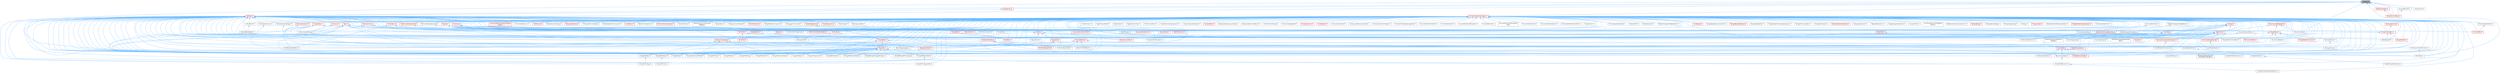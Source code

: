 digraph "Clipping.h"
{
 // INTERACTIVE_SVG=YES
 // LATEX_PDF_SIZE
  bgcolor="transparent";
  edge [fontname=Helvetica,fontsize=10,labelfontname=Helvetica,labelfontsize=10];
  node [fontname=Helvetica,fontsize=10,shape=box,height=0.2,width=0.4];
  Node1 [id="Node000001",label="Clipping.h",height=0.2,width=0.4,color="gray40", fillcolor="grey60", style="filled", fontcolor="black",tooltip=" "];
  Node1 -> Node2 [id="edge1_Node000001_Node000002",dir="back",color="steelblue1",style="solid",tooltip=" "];
  Node2 [id="Node000002",label="DeclarativeSyntaxSupport.h",height=0.2,width=0.4,color="red", fillcolor="#FFF0F0", style="filled",URL="$d9/d96/DeclarativeSyntaxSupport_8h.html",tooltip=" "];
  Node2 -> Node3 [id="edge2_Node000002_Node000003",dir="back",color="steelblue1",style="solid",tooltip=" "];
  Node3 [id="Node000003",label="AboutScreen.h",height=0.2,width=0.4,color="grey40", fillcolor="white", style="filled",URL="$d0/d33/AboutScreen_8h.html",tooltip=" "];
  Node2 -> Node4 [id="edge3_Node000002_Node000004",dir="back",color="steelblue1",style="solid",tooltip=" "];
  Node4 [id="Node000004",label="AnimationEditorUtils.h",height=0.2,width=0.4,color="grey40", fillcolor="white", style="filled",URL="$df/d23/AnimationEditorUtils_8h.html",tooltip=" "];
  Node2 -> Node5 [id="edge4_Node000002_Node000005",dir="back",color="steelblue1",style="solid",tooltip=" "];
  Node5 [id="Node000005",label="BasicLayoutWidgetSlot.h",height=0.2,width=0.4,color="red", fillcolor="#FFF0F0", style="filled",URL="$d4/d34/BasicLayoutWidgetSlot_8h.html",tooltip=" "];
  Node5 -> Node297 [id="edge5_Node000005_Node000297",dir="back",color="steelblue1",style="solid",tooltip=" "];
  Node297 [id="Node000297",label="SBoxPanel.h",height=0.2,width=0.4,color="red", fillcolor="#FFF0F0", style="filled",URL="$d8/de6/SBoxPanel_8h.html",tooltip=" "];
  Node297 -> Node298 [id="edge6_Node000297_Node000298",dir="back",color="steelblue1",style="solid",tooltip=" "];
  Node298 [id="Node000298",label="BoneDragDropOp.h",height=0.2,width=0.4,color="grey40", fillcolor="white", style="filled",URL="$d9/dba/BoneDragDropOp_8h.html",tooltip=" "];
  Node297 -> Node299 [id="edge7_Node000297_Node000299",dir="back",color="steelblue1",style="solid",tooltip=" "];
  Node299 [id="Node000299",label="ClassDragDropOp.h",height=0.2,width=0.4,color="grey40", fillcolor="white", style="filled",URL="$d5/d37/ClassDragDropOp_8h.html",tooltip=" "];
  Node297 -> Node303 [id="edge8_Node000297_Node000303",dir="back",color="steelblue1",style="solid",tooltip=" "];
  Node303 [id="Node000303",label="DecoratedDragDropOp.h",height=0.2,width=0.4,color="red", fillcolor="#FFF0F0", style="filled",URL="$d6/d6a/DecoratedDragDropOp_8h.html",tooltip=" "];
  Node303 -> Node313 [id="edge9_Node000303_Node000313",dir="back",color="steelblue1",style="solid",tooltip=" "];
  Node313 [id="Node000313",label="LevelDragDropOp.h",height=0.2,width=0.4,color="grey40", fillcolor="white", style="filled",URL="$dc/da5/LevelDragDropOp_8h.html",tooltip=" "];
  Node297 -> Node91 [id="edge10_Node000297_Node000091",dir="back",color="steelblue1",style="solid",tooltip=" "];
  Node91 [id="Node000091",label="GameModeInfoCustomizer.h",height=0.2,width=0.4,color="grey40", fillcolor="white", style="filled",URL="$d5/df3/GameModeInfoCustomizer_8h.html",tooltip=" "];
  Node297 -> Node313 [id="edge11_Node000297_Node000313",dir="back",color="steelblue1",style="solid",tooltip=" "];
  Node297 -> Node320 [id="edge12_Node000297_Node000320",dir="back",color="steelblue1",style="solid",tooltip=" "];
  Node320 [id="Node000320",label="PropertyCustomizationHelpers.h",height=0.2,width=0.4,color="red", fillcolor="#FFF0F0", style="filled",URL="$d7/dd0/PropertyCustomizationHelpers_8h.html",tooltip=" "];
  Node320 -> Node91 [id="edge13_Node000320_Node000091",dir="back",color="steelblue1",style="solid",tooltip=" "];
  Node297 -> Node324 [id="edge14_Node000297_Node000324",dir="back",color="steelblue1",style="solid",tooltip=" "];
  Node324 [id="Node000324",label="SBreadcrumbTrail.h",height=0.2,width=0.4,color="red", fillcolor="#FFF0F0", style="filled",URL="$d4/de2/SBreadcrumbTrail_8h.html",tooltip=" "];
  Node297 -> Node325 [id="edge15_Node000297_Node000325",dir="back",color="steelblue1",style="solid",tooltip=" "];
  Node325 [id="Node000325",label="SComboButton.h",height=0.2,width=0.4,color="red", fillcolor="#FFF0F0", style="filled",URL="$dc/d43/SComboButton_8h.html",tooltip=" "];
  Node325 -> Node167 [id="edge16_Node000325_Node000167",dir="back",color="steelblue1",style="solid",tooltip=" "];
  Node167 [id="Node000167",label="SBoneMappingBase.h",height=0.2,width=0.4,color="grey40", fillcolor="white", style="filled",URL="$d7/d49/SBoneMappingBase_8h.html",tooltip=" "];
  Node325 -> Node92 [id="edge17_Node000325_Node000092",dir="back",color="steelblue1",style="solid",tooltip=" "];
  Node92 [id="Node000092",label="SComboBox.h",height=0.2,width=0.4,color="red", fillcolor="#FFF0F0", style="filled",URL="$d2/dd5/SComboBox_8h.html",tooltip=" "];
  Node92 -> Node101 [id="edge18_Node000092_Node000101",dir="back",color="steelblue1",style="solid",tooltip=" "];
  Node101 [id="Node000101",label="SBlueprintEditorSelected\lDebugObjectWidget.h",height=0.2,width=0.4,color="grey40", fillcolor="white", style="filled",URL="$de/d6c/SBlueprintEditorSelectedDebugObjectWidget_8h.html",tooltip=" "];
  Node92 -> Node102 [id="edge19_Node000092_Node000102",dir="back",color="steelblue1",style="solid",tooltip=" "];
  Node102 [id="Node000102",label="SCSVImportOptions.h",height=0.2,width=0.4,color="grey40", fillcolor="white", style="filled",URL="$d7/dfe/SCSVImportOptions_8h.html",tooltip=" "];
  Node92 -> Node103 [id="edge20_Node000092_Node000103",dir="back",color="steelblue1",style="solid",tooltip=" "];
  Node103 [id="Node000103",label="SEditableComboBox.h",height=0.2,width=0.4,color="red", fillcolor="#FFF0F0", style="filled",URL="$d0/d8c/SEditableComboBox_8h.html",tooltip=" "];
  Node92 -> Node105 [id="edge21_Node000092_Node000105",dir="back",color="steelblue1",style="solid",tooltip=" "];
  Node105 [id="Node000105",label="SNameComboBox.h",height=0.2,width=0.4,color="grey40", fillcolor="white", style="filled",URL="$d8/d4b/SNameComboBox_8h.html",tooltip=" "];
  Node105 -> Node50 [id="edge22_Node000105_Node000050",dir="back",color="steelblue1",style="solid",tooltip=" "];
  Node50 [id="Node000050",label="SGraphPinNameList.h",height=0.2,width=0.4,color="grey40", fillcolor="white", style="filled",URL="$d4/d09/SGraphPinNameList_8h.html",tooltip=" "];
  Node50 -> Node51 [id="edge23_Node000050_Node000051",dir="back",color="steelblue1",style="solid",tooltip=" "];
  Node51 [id="Node000051",label="SGraphPinDataTableRowName.h",height=0.2,width=0.4,color="grey40", fillcolor="white", style="filled",URL="$d3/d40/SGraphPinDataTableRowName_8h.html",tooltip=" "];
  Node325 -> Node249 [id="edge24_Node000325_Node000249",dir="back",color="steelblue1",style="solid",tooltip=" "];
  Node249 [id="Node000249",label="SComponentClassCombo.h",height=0.2,width=0.4,color="grey40", fillcolor="white", style="filled",URL="$dc/df2/SComponentClassCombo_8h.html",tooltip=" "];
  Node249 -> Node182 [id="edge25_Node000249_Node000182",dir="back",color="steelblue1",style="solid",tooltip=" "];
  Node182 [id="Node000182",label="SSCSEditor.h",height=0.2,width=0.4,color="grey40", fillcolor="white", style="filled",URL="$d0/d2e/SSCSEditor_8h.html",tooltip=" "];
  Node325 -> Node142 [id="edge26_Node000325_Node000142",dir="back",color="steelblue1",style="solid",tooltip=" "];
  Node142 [id="Node000142",label="SGridLineSpacingList.h",height=0.2,width=0.4,color="grey40", fillcolor="white", style="filled",URL="$db/d48/SGridLineSpacingList_8h.html",tooltip=" "];
  Node325 -> Node149 [id="edge27_Node000325_Node000149",dir="back",color="steelblue1",style="solid",tooltip=" "];
  Node149 [id="Node000149",label="SNumericDropDown.h",height=0.2,width=0.4,color="grey40", fillcolor="white", style="filled",URL="$d3/d12/SNumericDropDown_8h.html",tooltip=" "];
  Node325 -> Node329 [id="edge28_Node000325_Node000329",dir="back",color="steelblue1",style="solid",tooltip=" "];
  Node329 [id="Node000329",label="SPopUpErrorText.h",height=0.2,width=0.4,color="red", fillcolor="#FFF0F0", style="filled",URL="$d7/d15/SPopUpErrorText_8h.html",tooltip=" "];
  Node297 -> Node103 [id="edge29_Node000297_Node000103",dir="back",color="steelblue1",style="solid",tooltip=" "];
  Node297 -> Node330 [id="edge30_Node000297_Node000330",dir="back",color="steelblue1",style="solid",tooltip=" "];
  Node330 [id="Node000330",label="SFilterBarClippingHorizontal\lBox.h",height=0.2,width=0.4,color="grey40", fillcolor="white", style="filled",URL="$dd/d94/SFilterBarClippingHorizontalBox_8h.html",tooltip=" "];
  Node297 -> Node142 [id="edge31_Node000297_Node000142",dir="back",color="steelblue1",style="solid",tooltip=" "];
  Node297 -> Node331 [id="edge32_Node000297_Node000331",dir="back",color="steelblue1",style="solid",tooltip=" "];
  Node331 [id="Node000331",label="SHeader.h",height=0.2,width=0.4,color="red", fillcolor="#FFF0F0", style="filled",URL="$de/d21/SHeader_8h.html",tooltip=" "];
  Node297 -> Node149 [id="edge33_Node000297_Node000149",dir="back",color="steelblue1",style="solid",tooltip=" "];
  Node297 -> Node332 [id="edge34_Node000297_Node000332",dir="back",color="steelblue1",style="solid",tooltip=" "];
  Node332 [id="Node000332",label="SNumericEntryBox.h",height=0.2,width=0.4,color="red", fillcolor="#FFF0F0", style="filled",URL="$d8/d1a/SNumericEntryBox_8h.html",tooltip=" "];
  Node332 -> Node52 [id="edge35_Node000332_Node000052",dir="back",color="steelblue1",style="solid",tooltip=" "];
  Node52 [id="Node000052",label="SGraphPinNum.h",height=0.2,width=0.4,color="grey40", fillcolor="white", style="filled",URL="$d7/da4/SGraphPinNum_8h.html",tooltip=" "];
  Node52 -> Node53 [id="edge36_Node000052_Node000053",dir="back",color="steelblue1",style="solid",tooltip=" "];
  Node53 [id="Node000053",label="SGraphPinInteger.h",height=0.2,width=0.4,color="grey40", fillcolor="white", style="filled",URL="$df/d54/SGraphPinInteger_8h.html",tooltip=" "];
  Node332 -> Node54 [id="edge37_Node000332_Node000054",dir="back",color="steelblue1",style="solid",tooltip=" "];
  Node54 [id="Node000054",label="SGraphPinNumSlider.h",height=0.2,width=0.4,color="grey40", fillcolor="white", style="filled",URL="$d5/d00/SGraphPinNumSlider_8h.html",tooltip=" "];
  Node54 -> Node55 [id="edge38_Node000054_Node000055",dir="back",color="steelblue1",style="solid",tooltip=" "];
  Node55 [id="Node000055",label="SGraphPinIntegerSlider.h",height=0.2,width=0.4,color="grey40", fillcolor="white", style="filled",URL="$da/d60/SGraphPinIntegerSlider_8h.html",tooltip=" "];
  Node332 -> Node62 [id="edge39_Node000332_Node000062",dir="back",color="steelblue1",style="solid",tooltip=" "];
  Node62 [id="Node000062",label="SGraphPinVector2DSlider.h",height=0.2,width=0.4,color="grey40", fillcolor="white", style="filled",URL="$d7/d05/SGraphPinVector2DSlider_8h.html",tooltip=" "];
  Node332 -> Node65 [id="edge40_Node000332_Node000065",dir="back",color="steelblue1",style="solid",tooltip=" "];
  Node65 [id="Node000065",label="SGraphPinVectorSlider.h",height=0.2,width=0.4,color="grey40", fillcolor="white", style="filled",URL="$dc/d38/SGraphPinVectorSlider_8h.html",tooltip=" "];
  Node297 -> Node182 [id="edge41_Node000297_Node000182",dir="back",color="steelblue1",style="solid",tooltip=" "];
  Node5 -> Node9 [id="edge42_Node000005_Node000009",dir="back",color="steelblue1",style="solid",tooltip=" "];
  Node9 [id="Node000009",label="SNodePanel.h",height=0.2,width=0.4,color="red", fillcolor="#FFF0F0", style="filled",URL="$da/db1/SNodePanel_8h.html",tooltip=" "];
  Node9 -> Node16 [id="edge43_Node000009_Node000016",dir="back",color="steelblue1",style="solid",tooltip=" "];
  Node16 [id="Node000016",label="SCommentBubble.h",height=0.2,width=0.4,color="grey40", fillcolor="white", style="filled",URL="$d9/d84/SCommentBubble_8h.html",tooltip=" "];
  Node9 -> Node17 [id="edge44_Node000009_Node000017",dir="back",color="steelblue1",style="solid",tooltip=" "];
  Node17 [id="Node000017",label="SDesignSurface.h",height=0.2,width=0.4,color="grey40", fillcolor="white", style="filled",URL="$d0/d2a/SDesignSurface_8h.html",tooltip=" "];
  Node17 -> Node18 [id="edge45_Node000017_Node000018",dir="back",color="steelblue1",style="solid",tooltip=" "];
  Node18 [id="Node000018",label="SDesignerView.h",height=0.2,width=0.4,color="grey40", fillcolor="white", style="filled",URL="$d2/d14/SDesignerView_8h.html",tooltip=" "];
  Node9 -> Node19 [id="edge46_Node000009_Node000019",dir="back",color="steelblue1",style="solid",tooltip=" "];
  Node19 [id="Node000019",label="SGraphNode.h",height=0.2,width=0.4,color="red", fillcolor="#FFF0F0", style="filled",URL="$d2/d30/SGraphNode_8h.html",tooltip=" "];
  Node19 -> Node20 [id="edge47_Node000019_Node000020",dir="back",color="steelblue1",style="solid",tooltip=" "];
  Node20 [id="Node000020",label="DataflowGraphEditor.h",height=0.2,width=0.4,color="grey40", fillcolor="white", style="filled",URL="$d4/dfa/DataflowGraphEditor_8h.html",tooltip=" "];
  Node19 -> Node25 [id="edge48_Node000019_Node000025",dir="back",color="steelblue1",style="solid",tooltip=" "];
  Node25 [id="Node000025",label="SGraphNodeDefault.h",height=0.2,width=0.4,color="grey40", fillcolor="white", style="filled",URL="$de/daa/SGraphNodeDefault_8h.html",tooltip=" "];
  Node25 -> Node26 [id="edge49_Node000025_Node000026",dir="back",color="steelblue1",style="solid",tooltip=" "];
  Node26 [id="Node000026",label="SGraphNodeKnot.h",height=0.2,width=0.4,color="grey40", fillcolor="white", style="filled",URL="$da/da5/SGraphNodeKnot_8h.html",tooltip=" "];
  Node26 -> Node27 [id="edge50_Node000026_Node000027",dir="back",color="steelblue1",style="solid",tooltip=" "];
  Node27 [id="Node000027",label="SRigVMGraphNodeKnot.h",height=0.2,width=0.4,color="grey40", fillcolor="white", style="filled",URL="$db/de1/SRigVMGraphNodeKnot_8h.html",tooltip=" "];
  Node19 -> Node37 [id="edge51_Node000019_Node000037",dir="back",color="steelblue1",style="solid",tooltip=" "];
  Node37 [id="Node000037",label="SGraphPanel.h",height=0.2,width=0.4,color="grey40", fillcolor="white", style="filled",URL="$d2/dcf/SGraphPanel_8h.html",tooltip=" "];
  Node19 -> Node38 [id="edge52_Node000019_Node000038",dir="back",color="steelblue1",style="solid",tooltip=" "];
  Node38 [id="Node000038",label="SGraphPin.h",height=0.2,width=0.4,color="red", fillcolor="#FFF0F0", style="filled",URL="$d1/dd1/SGraphPin_8h.html",tooltip=" "];
  Node38 -> Node26 [id="edge53_Node000038_Node000026",dir="back",color="steelblue1",style="solid",tooltip=" "];
  Node38 -> Node37 [id="edge54_Node000038_Node000037",dir="back",color="steelblue1",style="solid",tooltip=" "];
  Node38 -> Node46 [id="edge55_Node000038_Node000046",dir="back",color="steelblue1",style="solid",tooltip=" "];
  Node46 [id="Node000046",label="SGraphPinBool.h",height=0.2,width=0.4,color="grey40", fillcolor="white", style="filled",URL="$d8/d82/SGraphPinBool_8h.html",tooltip=" "];
  Node38 -> Node47 [id="edge56_Node000038_Node000047",dir="back",color="steelblue1",style="solid",tooltip=" "];
  Node47 [id="Node000047",label="SGraphPinColor.h",height=0.2,width=0.4,color="grey40", fillcolor="white", style="filled",URL="$dd/d8d/SGraphPinColor_8h.html",tooltip=" "];
  Node38 -> Node48 [id="edge57_Node000038_Node000048",dir="back",color="steelblue1",style="solid",tooltip=" "];
  Node48 [id="Node000048",label="SGraphPinEnum.h",height=0.2,width=0.4,color="grey40", fillcolor="white", style="filled",URL="$dc/d1a/SGraphPinEnum_8h.html",tooltip=" "];
  Node38 -> Node49 [id="edge58_Node000038_Node000049",dir="back",color="steelblue1",style="solid",tooltip=" "];
  Node49 [id="Node000049",label="SGraphPinExec.h",height=0.2,width=0.4,color="grey40", fillcolor="white", style="filled",URL="$d1/d4c/SGraphPinExec_8h.html",tooltip=" "];
  Node38 -> Node50 [id="edge59_Node000038_Node000050",dir="back",color="steelblue1",style="solid",tooltip=" "];
  Node38 -> Node52 [id="edge60_Node000038_Node000052",dir="back",color="steelblue1",style="solid",tooltip=" "];
  Node38 -> Node54 [id="edge61_Node000038_Node000054",dir="back",color="steelblue1",style="solid",tooltip=" "];
  Node38 -> Node56 [id="edge62_Node000038_Node000056",dir="back",color="steelblue1",style="solid",tooltip=" "];
  Node56 [id="Node000056",label="SGraphPinObject.h",height=0.2,width=0.4,color="grey40", fillcolor="white", style="filled",URL="$da/dd6/SGraphPinObject_8h.html",tooltip=" "];
  Node56 -> Node57 [id="edge63_Node000056_Node000057",dir="back",color="steelblue1",style="solid",tooltip=" "];
  Node57 [id="Node000057",label="SGraphPinClass.h",height=0.2,width=0.4,color="grey40", fillcolor="white", style="filled",URL="$df/d8d/SGraphPinClass_8h.html",tooltip=" "];
  Node38 -> Node58 [id="edge64_Node000038_Node000058",dir="back",color="steelblue1",style="solid",tooltip=" "];
  Node58 [id="Node000058",label="SGraphPinString.h",height=0.2,width=0.4,color="grey40", fillcolor="white", style="filled",URL="$d0/d49/SGraphPinString_8h.html",tooltip=" "];
  Node38 -> Node59 [id="edge65_Node000038_Node000059",dir="back",color="steelblue1",style="solid",tooltip=" "];
  Node59 [id="Node000059",label="SGraphPinStructInstance.h",height=0.2,width=0.4,color="grey40", fillcolor="white", style="filled",URL="$db/d8b/SGraphPinStructInstance_8h.html",tooltip=" "];
  Node38 -> Node60 [id="edge66_Node000038_Node000060",dir="back",color="steelblue1",style="solid",tooltip=" "];
  Node60 [id="Node000060",label="SGraphPinVector.h",height=0.2,width=0.4,color="grey40", fillcolor="white", style="filled",URL="$d8/de7/SGraphPinVector_8h.html",tooltip=" "];
  Node38 -> Node61 [id="edge67_Node000038_Node000061",dir="back",color="steelblue1",style="solid",tooltip=" "];
  Node61 [id="Node000061",label="SGraphPinVector2D.h",height=0.2,width=0.4,color="grey40", fillcolor="white", style="filled",URL="$d7/d67/SGraphPinVector2D_8h.html",tooltip=" "];
  Node38 -> Node62 [id="edge68_Node000038_Node000062",dir="back",color="steelblue1",style="solid",tooltip=" "];
  Node38 -> Node63 [id="edge69_Node000038_Node000063",dir="back",color="steelblue1",style="solid",tooltip=" "];
  Node63 [id="Node000063",label="SGraphPinVector4.h",height=0.2,width=0.4,color="grey40", fillcolor="white", style="filled",URL="$d4/d94/SGraphPinVector4_8h.html",tooltip=" "];
  Node38 -> Node64 [id="edge70_Node000038_Node000064",dir="back",color="steelblue1",style="solid",tooltip=" "];
  Node64 [id="Node000064",label="SGraphPinVector4Slider.h",height=0.2,width=0.4,color="grey40", fillcolor="white", style="filled",URL="$d9/db8/SGraphPinVector4Slider_8h.html",tooltip=" "];
  Node38 -> Node65 [id="edge71_Node000038_Node000065",dir="back",color="steelblue1",style="solid",tooltip=" "];
  Node38 -> Node66 [id="edge72_Node000038_Node000066",dir="back",color="steelblue1",style="solid",tooltip=" "];
  Node66 [id="Node000066",label="SRigVMGraphChangePinType.h",height=0.2,width=0.4,color="grey40", fillcolor="white", style="filled",URL="$d4/da7/SRigVMGraphChangePinType_8h.html",tooltip=" "];
  Node38 -> Node67 [id="edge73_Node000038_Node000067",dir="back",color="steelblue1",style="solid",tooltip=" "];
  Node67 [id="Node000067",label="SRigVMGraphPinCategory.h",height=0.2,width=0.4,color="grey40", fillcolor="white", style="filled",URL="$da/d67/SRigVMGraphPinCategory_8h.html",tooltip=" "];
  Node19 -> Node77 [id="edge74_Node000019_Node000077",dir="back",color="steelblue1",style="solid",tooltip=" "];
  Node77 [id="Node000077",label="SRigVMGraphNode.h",height=0.2,width=0.4,color="red", fillcolor="#FFF0F0", style="filled",URL="$d0/d1e/SRigVMGraphNode_8h.html",tooltip=" "];
  Node9 -> Node34 [id="edge75_Node000009_Node000034",dir="back",color="steelblue1",style="solid",tooltip=" "];
  Node34 [id="Node000034",label="SGraphNodeComment.h",height=0.2,width=0.4,color="red", fillcolor="#FFF0F0", style="filled",URL="$d7/db6/SGraphNodeComment_8h.html",tooltip=" "];
  Node9 -> Node37 [id="edge76_Node000009_Node000037",dir="back",color="steelblue1",style="solid",tooltip=" "];
  Node5 -> Node866 [id="edge77_Node000005_Node000866",dir="back",color="steelblue1",style="solid",tooltip=" "];
  Node866 [id="Node000866",label="STrackAreaView.h",height=0.2,width=0.4,color="grey40", fillcolor="white", style="filled",URL="$de/d32/STrackAreaView_8h.html",tooltip=" "];
  Node2 -> Node298 [id="edge78_Node000002_Node000298",dir="back",color="steelblue1",style="solid",tooltip=" "];
  Node2 -> Node166 [id="edge79_Node000002_Node000166",dir="back",color="steelblue1",style="solid",tooltip=" "];
  Node166 [id="Node000166",label="BoneSelectionWidget.h",height=0.2,width=0.4,color="grey40", fillcolor="white", style="filled",URL="$d4/dd3/BoneSelectionWidget_8h.html",tooltip=" "];
  Node166 -> Node167 [id="edge80_Node000166_Node000167",dir="back",color="steelblue1",style="solid",tooltip=" "];
  Node2 -> Node90 [id="edge81_Node000002_Node000090",dir="back",color="steelblue1",style="solid",tooltip=" "];
  Node90 [id="Node000090",label="BrushBuilderDragDropOp.h",height=0.2,width=0.4,color="grey40", fillcolor="white", style="filled",URL="$d9/d56/BrushBuilderDragDropOp_8h.html",tooltip=" "];
  Node2 -> Node299 [id="edge82_Node000002_Node000299",dir="back",color="steelblue1",style="solid",tooltip=" "];
  Node2 -> Node685 [id="edge83_Node000002_Node000685",dir="back",color="steelblue1",style="solid",tooltip=" "];
  Node685 [id="Node000685",label="CreditsScreen.h",height=0.2,width=0.4,color="grey40", fillcolor="white", style="filled",URL="$d7/db9/CreditsScreen_8h.html",tooltip=" "];
  Node2 -> Node20 [id="edge84_Node000002_Node000020",dir="back",color="steelblue1",style="solid",tooltip=" "];
  Node2 -> Node688 [id="edge85_Node000002_Node000688",dir="back",color="steelblue1",style="solid",tooltip=" "];
  Node688 [id="Node000688",label="DebuggerCommands.h",height=0.2,width=0.4,color="grey40", fillcolor="white", style="filled",URL="$dc/da1/DebuggerCommands_8h.html",tooltip=" "];
  Node2 -> Node303 [id="edge86_Node000002_Node000303",dir="back",color="steelblue1",style="solid",tooltip=" "];
  Node2 -> Node612 [id="edge87_Node000002_Node000612",dir="back",color="steelblue1",style="solid",tooltip=" "];
  Node612 [id="Node000612",label="DetailWidgetRow.h",height=0.2,width=0.4,color="red", fillcolor="#FFF0F0", style="filled",URL="$d4/d4d/DetailWidgetRow_8h.html",tooltip=" "];
  Node612 -> Node320 [id="edge88_Node000612_Node000320",dir="back",color="steelblue1",style="solid",tooltip=" "];
  Node2 -> Node348 [id="edge89_Node000002_Node000348",dir="back",color="steelblue1",style="solid",tooltip=" "];
  Node348 [id="Node000348",label="Dialogs.h",height=0.2,width=0.4,color="red", fillcolor="#FFF0F0", style="filled",URL="$d2/d5c/Dialogs_8h.html",tooltip=" "];
  Node2 -> Node351 [id="edge90_Node000002_Node000351",dir="back",color="steelblue1",style="solid",tooltip=" "];
  Node351 [id="Node000351",label="DlgPickAssetPath.h",height=0.2,width=0.4,color="grey40", fillcolor="white", style="filled",URL="$db/d31/DlgPickAssetPath_8h.html",tooltip=" "];
  Node2 -> Node352 [id="edge91_Node000002_Node000352",dir="back",color="steelblue1",style="solid",tooltip=" "];
  Node352 [id="Node000352",label="DlgPickPath.h",height=0.2,width=0.4,color="grey40", fillcolor="white", style="filled",URL="$d9/d16/DlgPickPath_8h.html",tooltip=" "];
  Node2 -> Node172 [id="edge92_Node000002_Node000172",dir="back",color="steelblue1",style="solid",tooltip=" "];
  Node172 [id="Node000172",label="DlgReferenceTree.h",height=0.2,width=0.4,color="grey40", fillcolor="white", style="filled",URL="$db/dd3/DlgReferenceTree_8h.html",tooltip=" "];
  Node2 -> Node173 [id="edge93_Node000002_Node000173",dir="back",color="steelblue1",style="solid",tooltip=" "];
  Node173 [id="Node000173",label="FindInBlueprints.h",height=0.2,width=0.4,color="red", fillcolor="#FFF0F0", style="filled",URL="$d0/d27/FindInBlueprints_8h.html",tooltip=" "];
  Node2 -> Node188 [id="edge94_Node000002_Node000188",dir="back",color="steelblue1",style="solid",tooltip=" "];
  Node188 [id="Node000188",label="FindInGraph.h",height=0.2,width=0.4,color="grey40", fillcolor="white", style="filled",URL="$de/d36/FindInGraph_8h.html",tooltip=" "];
  Node2 -> Node549 [id="edge95_Node000002_Node000549",dir="back",color="steelblue1",style="solid",tooltip=" "];
  Node549 [id="Node000549",label="FractureEditorModeToolkit.h",height=0.2,width=0.4,color="red", fillcolor="#FFF0F0", style="filled",URL="$da/d01/FractureEditorModeToolkit_8h.html",tooltip=" "];
  Node2 -> Node91 [id="edge96_Node000002_Node000091",dir="back",color="steelblue1",style="solid",tooltip=" "];
  Node2 -> Node689 [id="edge97_Node000002_Node000689",dir="back",color="steelblue1",style="solid",tooltip=" "];
  Node689 [id="Node000689",label="GraphEditor.h",height=0.2,width=0.4,color="red", fillcolor="#FFF0F0", style="filled",URL="$dc/dc5/GraphEditor_8h.html",tooltip=" "];
  Node689 -> Node20 [id="edge98_Node000689_Node000020",dir="back",color="steelblue1",style="solid",tooltip=" "];
  Node689 -> Node248 [id="edge99_Node000689_Node000248",dir="back",color="steelblue1",style="solid",tooltip=" "];
  Node248 [id="Node000248",label="SBlueprintDiff.h",height=0.2,width=0.4,color="grey40", fillcolor="white", style="filled",URL="$de/d6d/SBlueprintDiff_8h.html",tooltip=" "];
  Node689 -> Node254 [id="edge100_Node000689_Node000254",dir="back",color="steelblue1",style="solid",tooltip=" "];
  Node254 [id="Node000254",label="SGraphEditorActionMenu.h",height=0.2,width=0.4,color="grey40", fillcolor="white", style="filled",URL="$dd/d8d/SGraphEditorActionMenu_8h.html",tooltip=" "];
  Node689 -> Node19 [id="edge101_Node000689_Node000019",dir="back",color="steelblue1",style="solid",tooltip=" "];
  Node689 -> Node37 [id="edge102_Node000689_Node000037",dir="back",color="steelblue1",style="solid",tooltip=" "];
  Node689 -> Node9 [id="edge103_Node000689_Node000009",dir="back",color="steelblue1",style="solid",tooltip=" "];
  Node2 -> Node313 [id="edge104_Node000002_Node000313",dir="back",color="steelblue1",style="solid",tooltip=" "];
  Node2 -> Node663 [id="edge105_Node000002_Node000663",dir="back",color="steelblue1",style="solid",tooltip=" "];
  Node663 [id="Node000663",label="MiniCurveEditor.h",height=0.2,width=0.4,color="grey40", fillcolor="white", style="filled",URL="$d7/dad/MiniCurveEditor_8h.html",tooltip=" "];
  Node2 -> Node125 [id="edge106_Node000002_Node000125",dir="back",color="steelblue1",style="solid",tooltip=" "];
  Node125 [id="Node000125",label="MultiBox.h",height=0.2,width=0.4,color="red", fillcolor="#FFF0F0", style="filled",URL="$d5/d73/MultiBox_8h.html",tooltip=" "];
  Node2 -> Node698 [id="edge107_Node000002_Node000698",dir="back",color="steelblue1",style="solid",tooltip=" "];
  Node698 [id="Node000698",label="PanelExtensionSubsystem.h",height=0.2,width=0.4,color="grey40", fillcolor="white", style="filled",URL="$d7/df2/PanelExtensionSubsystem_8h.html",tooltip=" "];
  Node2 -> Node320 [id="edge108_Node000002_Node000320",dir="back",color="steelblue1",style="solid",tooltip=" "];
  Node2 -> Node245 [id="edge109_Node000002_Node000245",dir="back",color="steelblue1",style="solid",tooltip=" "];
  Node245 [id="Node000245",label="PropertyInfoViewStyle.h",height=0.2,width=0.4,color="grey40", fillcolor="white", style="filled",URL="$d0/da8/PropertyInfoViewStyle_8h.html",tooltip=" "];
  Node2 -> Node246 [id="edge110_Node000002_Node000246",dir="back",color="steelblue1",style="solid",tooltip=" "];
  Node246 [id="Node000246",label="ReferenceSectionSelection\lWidget.h",height=0.2,width=0.4,color="grey40", fillcolor="white", style="filled",URL="$db/d75/ReferenceSectionSelectionWidget_8h.html",tooltip=" "];
  Node2 -> Node701 [id="edge111_Node000002_Node000701",dir="back",color="steelblue1",style="solid",tooltip=" "];
  Node701 [id="Node000701",label="SAsyncOperationStatus.h",height=0.2,width=0.4,color="grey40", fillcolor="white", style="filled",URL="$dc/d3f/SAsyncOperationStatus_8h.html",tooltip=" "];
  Node2 -> Node832 [id="edge112_Node000002_Node000832",dir="back",color="steelblue1",style="solid",tooltip=" "];
  Node832 [id="Node000832",label="SAudioMeter.h",height=0.2,width=0.4,color="red", fillcolor="#FFF0F0", style="filled",URL="$d5/d48/SAudioMeter_8h.html",tooltip=" "];
  Node2 -> Node710 [id="edge113_Node000002_Node000710",dir="back",color="steelblue1",style="solid",tooltip=" "];
  Node710 [id="Node000710",label="SBackgroundBlur.h",height=0.2,width=0.4,color="grey40", fillcolor="white", style="filled",URL="$d7/d30/SBackgroundBlur_8h.html",tooltip=" "];
  Node2 -> Node248 [id="edge114_Node000002_Node000248",dir="back",color="steelblue1",style="solid",tooltip=" "];
  Node2 -> Node101 [id="edge115_Node000002_Node000101",dir="back",color="steelblue1",style="solid",tooltip=" "];
  Node2 -> Node281 [id="edge116_Node000002_Node000281",dir="back",color="steelblue1",style="solid",tooltip=" "];
  Node281 [id="Node000281",label="SBlueprintNamespaceEntry.h",height=0.2,width=0.4,color="grey40", fillcolor="white", style="filled",URL="$d4/d22/SBlueprintNamespaceEntry_8h.html",tooltip=" "];
  Node2 -> Node711 [id="edge117_Node000002_Node000711",dir="back",color="steelblue1",style="solid",tooltip=" "];
  Node711 [id="Node000711",label="SBlueprintRevisionMenu.h",height=0.2,width=0.4,color="grey40", fillcolor="white", style="filled",URL="$dc/dd7/SBlueprintRevisionMenu_8h.html",tooltip=" "];
  Node2 -> Node167 [id="edge118_Node000002_Node000167",dir="back",color="steelblue1",style="solid",tooltip=" "];
  Node2 -> Node712 [id="edge119_Node000002_Node000712",dir="back",color="steelblue1",style="solid",tooltip=" "];
  Node712 [id="Node000712",label="SBorder.h",height=0.2,width=0.4,color="red", fillcolor="#FFF0F0", style="filled",URL="$d2/d10/SBorder_8h.html",tooltip=" "];
  Node712 -> Node298 [id="edge120_Node000712_Node000298",dir="back",color="steelblue1",style="solid",tooltip=" "];
  Node712 -> Node90 [id="edge121_Node000712_Node000090",dir="back",color="steelblue1",style="solid",tooltip=" "];
  Node712 -> Node299 [id="edge122_Node000712_Node000299",dir="back",color="steelblue1",style="solid",tooltip=" "];
  Node712 -> Node303 [id="edge123_Node000712_Node000303",dir="back",color="steelblue1",style="solid",tooltip=" "];
  Node712 -> Node348 [id="edge124_Node000712_Node000348",dir="back",color="steelblue1",style="solid",tooltip=" "];
  Node712 -> Node313 [id="edge125_Node000712_Node000313",dir="back",color="steelblue1",style="solid",tooltip=" "];
  Node712 -> Node713 [id="edge126_Node000712_Node000713",dir="back",color="steelblue1",style="solid",tooltip=" "];
  Node713 [id="Node000713",label="SBuildProgress.h",height=0.2,width=0.4,color="grey40", fillcolor="white", style="filled",URL="$dd/d1d/SBuildProgress_8h.html",tooltip=" "];
  Node712 -> Node714 [id="edge127_Node000712_Node000714",dir="back",color="steelblue1",style="solid",tooltip=" "];
  Node714 [id="Node000714",label="SButton.h",height=0.2,width=0.4,color="red", fillcolor="#FFF0F0", style="filled",URL="$d4/d2a/SButton_8h.html",tooltip=" "];
  Node714 -> Node245 [id="edge128_Node000714_Node000245",dir="back",color="steelblue1",style="solid",tooltip=" "];
  Node714 -> Node324 [id="edge129_Node000714_Node000324",dir="back",color="steelblue1",style="solid",tooltip=" "];
  Node714 -> Node103 [id="edge130_Node000714_Node000103",dir="back",color="steelblue1",style="solid",tooltip=" "];
  Node714 -> Node715 [id="edge131_Node000714_Node000715",dir="back",color="steelblue1",style="solid",tooltip=" "];
  Node715 [id="Node000715",label="SHyperlink.h",height=0.2,width=0.4,color="red", fillcolor="#FFF0F0", style="filled",URL="$d3/d8c/SHyperlink_8h.html",tooltip=" "];
  Node715 -> Node716 [id="edge132_Node000715_Node000716",dir="back",color="steelblue1",style="solid",tooltip=" "];
  Node716 [id="Node000716",label="SRichTextHyperlink.h",height=0.2,width=0.4,color="red", fillcolor="#FFF0F0", style="filled",URL="$da/d06/SRichTextHyperlink_8h.html",tooltip=" "];
  Node714 -> Node260 [id="edge133_Node000714_Node000260",dir="back",color="steelblue1",style="solid",tooltip=" "];
  Node260 [id="Node000260",label="SKeySelector.h",height=0.2,width=0.4,color="grey40", fillcolor="white", style="filled",URL="$de/d62/SKeySelector_8h.html",tooltip=" "];
  Node712 -> Node664 [id="edge134_Node000712_Node000664",dir="back",color="steelblue1",style="solid",tooltip=" "];
  Node664 [id="Node000664",label="SDockTab.h",height=0.2,width=0.4,color="red", fillcolor="#FFF0F0", style="filled",URL="$d2/d6f/SDockTab_8h.html",tooltip=" "];
  Node664 -> Node538 [id="edge135_Node000664_Node000538",dir="back",color="steelblue1",style="solid",tooltip=" "];
  Node538 [id="Node000538",label="SPersonaToolBox.h",height=0.2,width=0.4,color="red", fillcolor="#FFF0F0", style="filled",URL="$d3/d1c/SPersonaToolBox_8h.html",tooltip=" "];
  Node712 -> Node717 [id="edge136_Node000712_Node000717",dir="back",color="steelblue1",style="solid",tooltip=" "];
  Node717 [id="Node000717",label="SEditableTextBox.h",height=0.2,width=0.4,color="red", fillcolor="#FFF0F0", style="filled",URL="$df/dd0/SEditableTextBox_8h.html",tooltip=" "];
  Node717 -> Node103 [id="edge137_Node000717_Node000103",dir="back",color="steelblue1",style="solid",tooltip=" "];
  Node717 -> Node142 [id="edge138_Node000717_Node000142",dir="back",color="steelblue1",style="solid",tooltip=" "];
  Node717 -> Node149 [id="edge139_Node000717_Node000149",dir="back",color="steelblue1",style="solid",tooltip=" "];
  Node712 -> Node719 [id="edge140_Node000712_Node000719",dir="back",color="steelblue1",style="solid",tooltip=" "];
  Node719 [id="Node000719",label="SErrorText.h",height=0.2,width=0.4,color="red", fillcolor="#FFF0F0", style="filled",URL="$d7/d9a/SErrorText_8h.html",tooltip=" "];
  Node719 -> Node720 [id="edge141_Node000719_Node000720",dir="back",color="steelblue1",style="solid",tooltip=" "];
  Node720 [id="Node000720",label="SErrorHint.h",height=0.2,width=0.4,color="red", fillcolor="#FFF0F0", style="filled",URL="$d9/d4d/SErrorHint_8h.html",tooltip=" "];
  Node719 -> Node19 [id="edge142_Node000719_Node000019",dir="back",color="steelblue1",style="solid",tooltip=" "];
  Node719 -> Node329 [id="edge143_Node000719_Node000329",dir="back",color="steelblue1",style="solid",tooltip=" "];
  Node712 -> Node722 [id="edge144_Node000712_Node000722",dir="back",color="steelblue1",style="solid",tooltip=" "];
  Node722 [id="Node000722",label="SExpandableButton.h",height=0.2,width=0.4,color="red", fillcolor="#FFF0F0", style="filled",URL="$d5/df7/SExpandableButton_8h.html",tooltip=" "];
  Node712 -> Node254 [id="edge145_Node000712_Node000254",dir="back",color="steelblue1",style="solid",tooltip=" "];
  Node712 -> Node38 [id="edge146_Node000712_Node000038",dir="back",color="steelblue1",style="solid",tooltip=" "];
  Node712 -> Node723 [id="edge147_Node000712_Node000723",dir="back",color="steelblue1",style="solid",tooltip=" "];
  Node723 [id="Node000723",label="SHeaderRow.h",height=0.2,width=0.4,color="red", fillcolor="#FFF0F0", style="filled",URL="$d4/d31/SHeaderRow_8h.html",tooltip=" "];
  Node712 -> Node748 [id="edge148_Node000712_Node000748",dir="back",color="steelblue1",style="solid",tooltip=" "];
  Node748 [id="Node000748",label="SMultiLineEditableTextBox.h",height=0.2,width=0.4,color="red", fillcolor="#FFF0F0", style="filled",URL="$da/d53/SMultiLineEditableTextBox_8h.html",tooltip=" "];
  Node712 -> Node332 [id="edge149_Node000712_Node000332",dir="back",color="steelblue1",style="solid",tooltip=" "];
  Node2 -> Node89 [id="edge150_Node000002_Node000089",dir="back",color="steelblue1",style="solid",tooltip=" "];
  Node89 [id="Node000089",label="SBox.h",height=0.2,width=0.4,color="red", fillcolor="#FFF0F0", style="filled",URL="$dd/d43/SBox_8h.html",tooltip=" "];
  Node89 -> Node90 [id="edge151_Node000089_Node000090",dir="back",color="steelblue1",style="solid",tooltip=" "];
  Node89 -> Node91 [id="edge152_Node000089_Node000091",dir="back",color="steelblue1",style="solid",tooltip=" "];
  Node89 -> Node92 [id="edge153_Node000089_Node000092",dir="back",color="steelblue1",style="solid",tooltip=" "];
  Node89 -> Node122 [id="edge154_Node000089_Node000122",dir="back",color="steelblue1",style="solid",tooltip=" "];
  Node122 [id="Node000122",label="SEnableBox.h",height=0.2,width=0.4,color="grey40", fillcolor="white", style="filled",URL="$d4/d22/SEnableBox_8h.html",tooltip=" "];
  Node89 -> Node123 [id="edge155_Node000089_Node000123",dir="back",color="steelblue1",style="solid",tooltip=" "];
  Node123 [id="Node000123",label="SGameLayerManager.h",height=0.2,width=0.4,color="grey40", fillcolor="white", style="filled",URL="$da/d3a/SGameLayerManager_8h.html",tooltip=" "];
  Node89 -> Node52 [id="edge156_Node000089_Node000052",dir="back",color="steelblue1",style="solid",tooltip=" "];
  Node89 -> Node54 [id="edge157_Node000089_Node000054",dir="back",color="steelblue1",style="solid",tooltip=" "];
  Node89 -> Node62 [id="edge158_Node000089_Node000062",dir="back",color="steelblue1",style="solid",tooltip=" "];
  Node89 -> Node65 [id="edge159_Node000089_Node000065",dir="back",color="steelblue1",style="solid",tooltip=" "];
  Node89 -> Node124 [id="edge160_Node000089_Node000124",dir="back",color="steelblue1",style="solid",tooltip=" "];
  Node124 [id="Node000124",label="SLinkedBox.h",height=0.2,width=0.4,color="red", fillcolor="#FFF0F0", style="filled",URL="$d8/d89/SLinkedBox_8h.html",tooltip=" "];
  Node124 -> Node125 [id="edge161_Node000124_Node000125",dir="back",color="steelblue1",style="solid",tooltip=" "];
  Node2 -> Node297 [id="edge162_Node000002_Node000297",dir="back",color="steelblue1",style="solid",tooltip=" "];
  Node2 -> Node324 [id="edge163_Node000002_Node000324",dir="back",color="steelblue1",style="solid",tooltip=" "];
  Node2 -> Node713 [id="edge164_Node000002_Node000713",dir="back",color="steelblue1",style="solid",tooltip=" "];
  Node2 -> Node714 [id="edge165_Node000002_Node000714",dir="back",color="steelblue1",style="solid",tooltip=" "];
  Node2 -> Node102 [id="edge166_Node000002_Node000102",dir="back",color="steelblue1",style="solid",tooltip=" "];
  Node2 -> Node674 [id="edge167_Node000002_Node000674",dir="back",color="steelblue1",style="solid",tooltip=" "];
  Node674 [id="Node000674",label="SCanvas.h",height=0.2,width=0.4,color="red", fillcolor="#FFF0F0", style="filled",URL="$d4/dfa/SCanvas_8h.html",tooltip=" "];
  Node674 -> Node123 [id="edge168_Node000674_Node000123",dir="back",color="steelblue1",style="solid",tooltip=" "];
  Node2 -> Node756 [id="edge169_Node000002_Node000756",dir="back",color="steelblue1",style="solid",tooltip=" "];
  Node756 [id="Node000756",label="SCheckBox.h",height=0.2,width=0.4,color="red", fillcolor="#FFF0F0", style="filled",URL="$d8/d16/SCheckBox_8h.html",tooltip=" "];
  Node756 -> Node20 [id="edge170_Node000756_Node000020",dir="back",color="steelblue1",style="solid",tooltip=" "];
  Node756 -> Node549 [id="edge171_Node000756_Node000549",dir="back",color="steelblue1",style="solid",tooltip=" "];
  Node756 -> Node758 [id="edge172_Node000756_Node000758",dir="back",color="steelblue1",style="solid",tooltip=" "];
  Node758 [id="Node000758",label="SNotificationList.h",height=0.2,width=0.4,color="red", fillcolor="#FFF0F0", style="filled",URL="$d7/d9f/SNotificationList_8h.html",tooltip=" "];
  Node756 -> Node332 [id="edge173_Node000756_Node000332",dir="back",color="steelblue1",style="solid",tooltip=" "];
  Node2 -> Node761 [id="edge174_Node000002_Node000761",dir="back",color="steelblue1",style="solid",tooltip=" "];
  Node761 [id="Node000761",label="SClassPickerDialog.h",height=0.2,width=0.4,color="grey40", fillcolor="white", style="filled",URL="$de/db7/SClassPickerDialog_8h.html",tooltip=" "];
  Node2 -> Node834 [id="edge175_Node000002_Node000834",dir="back",color="steelblue1",style="solid",tooltip=" "];
  Node834 [id="Node000834",label="SColorBlock.h",height=0.2,width=0.4,color="red", fillcolor="#FFF0F0", style="filled",URL="$da/d3e/SColorBlock_8h.html",tooltip=" "];
  Node834 -> Node332 [id="edge176_Node000834_Node000332",dir="back",color="steelblue1",style="solid",tooltip=" "];
  Node2 -> Node835 [id="edge177_Node000002_Node000835",dir="back",color="steelblue1",style="solid",tooltip=" "];
  Node835 [id="Node000835",label="SColorGradientEditor.h",height=0.2,width=0.4,color="grey40", fillcolor="white", style="filled",URL="$d3/d99/SColorGradientEditor_8h.html",tooltip=" "];
  Node835 -> Node766 [id="edge178_Node000835_Node000766",dir="back",color="steelblue1",style="solid",tooltip=" "];
  Node766 [id="Node000766",label="SCurveEditor.h",height=0.2,width=0.4,color="red", fillcolor="#FFF0F0", style="filled",URL="$db/d9a/SCurveEditor_8h.html",tooltip=" "];
  Node2 -> Node836 [id="edge179_Node000002_Node000836",dir="back",color="steelblue1",style="solid",tooltip=" "];
  Node836 [id="Node000836",label="SColorGradingWheel.h",height=0.2,width=0.4,color="grey40", fillcolor="white", style="filled",URL="$da/d87/SColorGradingWheel_8h.html",tooltip=" "];
  Node2 -> Node837 [id="edge180_Node000002_Node000837",dir="back",color="steelblue1",style="solid",tooltip=" "];
  Node837 [id="Node000837",label="SColorSpectrum.h",height=0.2,width=0.4,color="red", fillcolor="#FFF0F0", style="filled",URL="$d7/db4/SColorSpectrum_8h.html",tooltip=" "];
  Node2 -> Node838 [id="edge181_Node000002_Node000838",dir="back",color="steelblue1",style="solid",tooltip=" "];
  Node838 [id="Node000838",label="SColorWheel.h",height=0.2,width=0.4,color="red", fillcolor="#FFF0F0", style="filled",URL="$df/de7/SColorWheel_8h.html",tooltip=" "];
  Node2 -> Node92 [id="edge182_Node000002_Node000092",dir="back",color="steelblue1",style="solid",tooltip=" "];
  Node2 -> Node325 [id="edge183_Node000002_Node000325",dir="back",color="steelblue1",style="solid",tooltip=" "];
  Node2 -> Node16 [id="edge184_Node000002_Node000016",dir="back",color="steelblue1",style="solid",tooltip=" "];
  Node2 -> Node138 [id="edge185_Node000002_Node000138",dir="back",color="steelblue1",style="solid",tooltip=" "];
  Node138 [id="Node000138",label="SCommonEditorViewportToolbar\lBase.h",height=0.2,width=0.4,color="red", fillcolor="#FFF0F0", style="filled",URL="$d0/d79/SCommonEditorViewportToolbarBase_8h.html",tooltip=" "];
  Node2 -> Node762 [id="edge186_Node000002_Node000762",dir="back",color="steelblue1",style="solid",tooltip=" "];
  Node762 [id="Node000762",label="SComplexGradient.h",height=0.2,width=0.4,color="grey40", fillcolor="white", style="filled",URL="$d9/de3/SComplexGradient_8h.html",tooltip=" "];
  Node2 -> Node249 [id="edge187_Node000002_Node000249",dir="back",color="steelblue1",style="solid",tooltip=" "];
  Node2 -> Node675 [id="edge188_Node000002_Node000675",dir="back",color="steelblue1",style="solid",tooltip=" "];
  Node675 [id="Node000675",label="SCompoundTrackLaneView.h",height=0.2,width=0.4,color="grey40", fillcolor="white", style="filled",URL="$df/d58/SCompoundTrackLaneView_8h.html",tooltip=" "];
  Node2 -> Node823 [id="edge189_Node000002_Node000823",dir="back",color="steelblue1",style="solid",tooltip=" "];
  Node823 [id="Node000823",label="SConstraintCanvas.h",height=0.2,width=0.4,color="grey40", fillcolor="white", style="filled",URL="$d4/d58/SConstraintCanvas_8h.html",tooltip=" "];
  Node823 -> Node20 [id="edge190_Node000823_Node000020",dir="back",color="steelblue1",style="solid",tooltip=" "];
  Node2 -> Node763 [id="edge191_Node000002_Node000763",dir="back",color="steelblue1",style="solid",tooltip=" "];
  Node763 [id="Node000763",label="SContentReference.h",height=0.2,width=0.4,color="grey40", fillcolor="white", style="filled",URL="$d3/dc5/SContentReference_8h.html",tooltip=" "];
  Node2 -> Node764 [id="edge192_Node000002_Node000764",dir="back",color="steelblue1",style="solid",tooltip=" "];
  Node764 [id="Node000764",label="SCreateAssetFromObject.h",height=0.2,width=0.4,color="grey40", fillcolor="white", style="filled",URL="$d8/d9f/SCreateAssetFromObject_8h.html",tooltip=" "];
  Node2 -> Node765 [id="edge193_Node000002_Node000765",dir="back",color="steelblue1",style="solid",tooltip=" "];
  Node765 [id="Node000765",label="SCreateClothingSettingsPanel.h",height=0.2,width=0.4,color="grey40", fillcolor="white", style="filled",URL="$d1/d49/SCreateClothingSettingsPanel_8h.html",tooltip=" "];
  Node2 -> Node766 [id="edge194_Node000002_Node000766",dir="back",color="steelblue1",style="solid",tooltip=" "];
  Node2 -> Node767 [id="edge195_Node000002_Node000767",dir="back",color="steelblue1",style="solid",tooltip=" "];
  Node767 [id="Node000767",label="SCurveEditorFilterPanel.h",height=0.2,width=0.4,color="grey40", fillcolor="white", style="filled",URL="$da/dfe/SCurveEditorFilterPanel_8h.html",tooltip=" "];
  Node2 -> Node586 [id="edge196_Node000002_Node000586",dir="back",color="steelblue1",style="solid",tooltip=" "];
  Node586 [id="Node000586",label="SCurveEditorPanel.h",height=0.2,width=0.4,color="grey40", fillcolor="white", style="filled",URL="$db/d60/SCurveEditorPanel_8h.html",tooltip=" "];
  Node2 -> Node768 [id="edge197_Node000002_Node000768",dir="back",color="steelblue1",style="solid",tooltip=" "];
  Node768 [id="Node000768",label="SCurveEditorToolProperties.h",height=0.2,width=0.4,color="grey40", fillcolor="white", style="filled",URL="$d8/d62/SCurveEditorToolProperties_8h.html",tooltip=" "];
  Node2 -> Node169 [id="edge198_Node000002_Node000169",dir="back",color="steelblue1",style="solid",tooltip=" "];
  Node169 [id="Node000169",label="SCurveEditorTree.h",height=0.2,width=0.4,color="grey40", fillcolor="white", style="filled",URL="$da/da4/SCurveEditorTree_8h.html",tooltip=" "];
  Node2 -> Node769 [id="edge199_Node000002_Node000769",dir="back",color="steelblue1",style="solid",tooltip=" "];
  Node769 [id="Node000769",label="SCurveEditorTreeFilterStatus\lBar.h",height=0.2,width=0.4,color="grey40", fillcolor="white", style="filled",URL="$d0/d2a/SCurveEditorTreeFilterStatusBar_8h.html",tooltip=" "];
  Node2 -> Node170 [id="edge200_Node000002_Node000170",dir="back",color="steelblue1",style="solid",tooltip=" "];
  Node170 [id="Node000170",label="SCurveEditorTreePin.h",height=0.2,width=0.4,color="grey40", fillcolor="white", style="filled",URL="$db/d44/SCurveEditorTreePin_8h.html",tooltip=" "];
  Node2 -> Node171 [id="edge201_Node000002_Node000171",dir="back",color="steelblue1",style="solid",tooltip=" "];
  Node171 [id="Node000171",label="SCurveEditorTreeSelect.h",height=0.2,width=0.4,color="grey40", fillcolor="white", style="filled",URL="$d9/d58/SCurveEditorTreeSelect_8h.html",tooltip=" "];
  Node2 -> Node770 [id="edge202_Node000002_Node000770",dir="back",color="steelblue1",style="solid",tooltip=" "];
  Node770 [id="Node000770",label="SCurveEditorTreeTextFilter.h",height=0.2,width=0.4,color="grey40", fillcolor="white", style="filled",URL="$d9/d41/SCurveEditorTreeTextFilter_8h.html",tooltip=" "];
  Node2 -> Node771 [id="edge203_Node000002_Node000771",dir="back",color="steelblue1",style="solid",tooltip=" "];
  Node771 [id="Node000771",label="SCurveEditorView.h",height=0.2,width=0.4,color="grey40", fillcolor="white", style="filled",URL="$dd/d32/SCurveEditorView_8h.html",tooltip=" "];
  Node771 -> Node593 [id="edge204_Node000771_Node000593",dir="back",color="steelblue1",style="solid",tooltip=" "];
  Node593 [id="Node000593",label="SCurveViewerPanel.h",height=0.2,width=0.4,color="grey40", fillcolor="white", style="filled",URL="$de/d3b/SCurveViewerPanel_8h.html",tooltip=" "];
  Node771 -> Node143 [id="edge205_Node000771_Node000143",dir="back",color="steelblue1",style="solid",tooltip=" "];
  Node143 [id="Node000143",label="SInteractiveCurveEditorView.h",height=0.2,width=0.4,color="red", fillcolor="#FFF0F0", style="filled",URL="$d2/dd9/SInteractiveCurveEditorView_8h.html",tooltip=" "];
  Node2 -> Node592 [id="edge206_Node000002_Node000592",dir="back",color="steelblue1",style="solid",tooltip=" "];
  Node592 [id="Node000592",label="SCurveKeyDetailPanel.h",height=0.2,width=0.4,color="grey40", fillcolor="white", style="filled",URL="$d9/d1c/SCurveKeyDetailPanel_8h.html",tooltip=" "];
  Node2 -> Node593 [id="edge207_Node000002_Node000593",dir="back",color="steelblue1",style="solid",tooltip=" "];
  Node2 -> Node824 [id="edge208_Node000002_Node000824",dir="back",color="steelblue1",style="solid",tooltip=" "];
  Node824 [id="Node000824",label="SDPIScaler.h",height=0.2,width=0.4,color="red", fillcolor="#FFF0F0", style="filled",URL="$de/dda/SDPIScaler_8h.html",tooltip=" "];
  Node2 -> Node250 [id="edge209_Node000002_Node000250",dir="back",color="steelblue1",style="solid",tooltip=" "];
  Node250 [id="Node000250",label="SDeleteAssetsDialog.h",height=0.2,width=0.4,color="grey40", fillcolor="white", style="filled",URL="$d7/d0d/SDeleteAssetsDialog_8h.html",tooltip=" "];
  Node2 -> Node17 [id="edge210_Node000002_Node000017",dir="back",color="steelblue1",style="solid",tooltip=" "];
  Node2 -> Node18 [id="edge211_Node000002_Node000018",dir="back",color="steelblue1",style="solid",tooltip=" "];
  Node2 -> Node273 [id="edge212_Node000002_Node000273",dir="back",color="steelblue1",style="solid",tooltip=" "];
  Node273 [id="Node000273",label="SDetailsDiff.h",height=0.2,width=0.4,color="grey40", fillcolor="white", style="filled",URL="$da/d09/SDetailsDiff_8h.html",tooltip=" "];
  Node2 -> Node664 [id="edge213_Node000002_Node000664",dir="back",color="steelblue1",style="solid",tooltip=" "];
  Node2 -> Node103 [id="edge214_Node000002_Node000103",dir="back",color="steelblue1",style="solid",tooltip=" "];
  Node2 -> Node772 [id="edge215_Node000002_Node000772",dir="back",color="steelblue1",style="solid",tooltip=" "];
  Node772 [id="Node000772",label="SEditableLabel.h",height=0.2,width=0.4,color="grey40", fillcolor="white", style="filled",URL="$dd/db3/SEditableLabel_8h.html",tooltip=" "];
  Node2 -> Node882 [id="edge216_Node000002_Node000882",dir="back",color="steelblue1",style="solid",tooltip=" "];
  Node882 [id="Node000882",label="SEditableText.h",height=0.2,width=0.4,color="red", fillcolor="#FFF0F0", style="filled",URL="$df/df7/SEditableText_8h.html",tooltip=" "];
  Node882 -> Node717 [id="edge217_Node000882_Node000717",dir="back",color="steelblue1",style="solid",tooltip=" "];
  Node882 -> Node332 [id="edge218_Node000882_Node000332",dir="back",color="steelblue1",style="solid",tooltip=" "];
  Node2 -> Node717 [id="edge219_Node000002_Node000717",dir="back",color="steelblue1",style="solid",tooltip=" "];
  Node2 -> Node773 [id="edge220_Node000002_Node000773",dir="back",color="steelblue1",style="solid",tooltip=" "];
  Node773 [id="Node000773",label="SEditorViewportToolBarButton.h",height=0.2,width=0.4,color="grey40", fillcolor="white", style="filled",URL="$d1/da1/SEditorViewportToolBarButton_8h.html",tooltip=" "];
  Node2 -> Node774 [id="edge221_Node000002_Node000774",dir="back",color="steelblue1",style="solid",tooltip=" "];
  Node774 [id="Node000774",label="SEditorViewportToolBarMenu.h",height=0.2,width=0.4,color="grey40", fillcolor="white", style="filled",URL="$dd/dec/SEditorViewportToolBarMenu_8h.html",tooltip=" "];
  Node774 -> Node775 [id="edge222_Node000774_Node000775",dir="back",color="steelblue1",style="solid",tooltip=" "];
  Node775 [id="Node000775",label="SEditorViewportViewMenu.h",height=0.2,width=0.4,color="grey40", fillcolor="white", style="filled",URL="$db/d67/SEditorViewportViewMenu_8h.html",tooltip=" "];
  Node2 -> Node775 [id="edge223_Node000002_Node000775",dir="back",color="steelblue1",style="solid",tooltip=" "];
  Node2 -> Node122 [id="edge224_Node000002_Node000122",dir="back",color="steelblue1",style="solid",tooltip=" "];
  Node2 -> Node720 [id="edge225_Node000002_Node000720",dir="back",color="steelblue1",style="solid",tooltip=" "];
  Node2 -> Node719 [id="edge226_Node000002_Node000719",dir="back",color="steelblue1",style="solid",tooltip=" "];
  Node2 -> Node776 [id="edge227_Node000002_Node000776",dir="back",color="steelblue1",style="solid",tooltip=" "];
  Node776 [id="Node000776",label="SExpandableArea.h",height=0.2,width=0.4,color="red", fillcolor="#FFF0F0", style="filled",URL="$da/d6a/SExpandableArea_8h.html",tooltip=" "];
  Node2 -> Node722 [id="edge228_Node000002_Node000722",dir="back",color="steelblue1",style="solid",tooltip=" "];
  Node2 -> Node777 [id="edge229_Node000002_Node000777",dir="back",color="steelblue1",style="solid",tooltip=" "];
  Node777 [id="Node000777",label="SExpanderArrow.h",height=0.2,width=0.4,color="red", fillcolor="#FFF0F0", style="filled",URL="$df/dca/SExpanderArrow_8h.html",tooltip=" "];
  Node777 -> Node252 [id="edge230_Node000777_Node000252",dir="back",color="steelblue1",style="solid",tooltip=" "];
  Node252 [id="Node000252",label="SGraphActionMenu.h",height=0.2,width=0.4,color="red", fillcolor="#FFF0F0", style="filled",URL="$d0/d9a/SGraphActionMenu_8h.html",tooltip=" "];
  Node252 -> Node254 [id="edge231_Node000252_Node000254",dir="back",color="steelblue1",style="solid",tooltip=" "];
  Node252 -> Node255 [id="edge232_Node000252_Node000255",dir="back",color="steelblue1",style="solid",tooltip=" "];
  Node255 [id="Node000255",label="SGraphPalette.h",height=0.2,width=0.4,color="red", fillcolor="#FFF0F0", style="filled",URL="$d5/dd1/SGraphPalette_8h.html",tooltip=" "];
  Node252 -> Node181 [id="edge233_Node000252_Node000181",dir="back",color="steelblue1",style="solid",tooltip=" "];
  Node181 [id="Node000181",label="SMyBlueprint.h",height=0.2,width=0.4,color="grey40", fillcolor="white", style="filled",URL="$d3/d34/SMyBlueprint_8h.html",tooltip=" "];
  Node2 -> Node330 [id="edge234_Node000002_Node000330",dir="back",color="steelblue1",style="solid",tooltip=" "];
  Node2 -> Node251 [id="edge235_Node000002_Node000251",dir="back",color="steelblue1",style="solid",tooltip=" "];
  Node251 [id="Node000251",label="SFilterableObjectList.h",height=0.2,width=0.4,color="grey40", fillcolor="white", style="filled",URL="$dc/de4/SFilterableObjectList_8h.html",tooltip=" "];
  Node2 -> Node113 [id="edge236_Node000002_Node000113",dir="back",color="steelblue1",style="solid",tooltip=" "];
  Node113 [id="Node000113",label="SFixupSelfContextDlg.h",height=0.2,width=0.4,color="grey40", fillcolor="white", style="filled",URL="$d5/da4/SFixupSelfContextDlg_8h.html",tooltip=" "];
  Node2 -> Node779 [id="edge237_Node000002_Node000779",dir="back",color="steelblue1",style="solid",tooltip=" "];
  Node779 [id="Node000779",label="SFxWidget.h",height=0.2,width=0.4,color="red", fillcolor="#FFF0F0", style="filled",URL="$d6/dc0/SFxWidget_8h.html",tooltip=" "];
  Node2 -> Node123 [id="edge238_Node000002_Node000123",dir="back",color="steelblue1",style="solid",tooltip=" "];
  Node2 -> Node252 [id="edge239_Node000002_Node000252",dir="back",color="steelblue1",style="solid",tooltip=" "];
  Node2 -> Node254 [id="edge240_Node000002_Node000254",dir="back",color="steelblue1",style="solid",tooltip=" "];
  Node2 -> Node19 [id="edge241_Node000002_Node000019",dir="back",color="steelblue1",style="solid",tooltip=" "];
  Node2 -> Node34 [id="edge242_Node000002_Node000034",dir="back",color="steelblue1",style="solid",tooltip=" "];
  Node2 -> Node25 [id="edge243_Node000002_Node000025",dir="back",color="steelblue1",style="solid",tooltip=" "];
  Node2 -> Node36 [id="edge244_Node000002_Node000036",dir="back",color="steelblue1",style="solid",tooltip=" "];
  Node36 [id="Node000036",label="SGraphNodeDocumentation.h",height=0.2,width=0.4,color="grey40", fillcolor="white", style="filled",URL="$de/d42/SGraphNodeDocumentation_8h.html",tooltip=" "];
  Node2 -> Node29 [id="edge245_Node000002_Node000029",dir="back",color="steelblue1",style="solid",tooltip=" "];
  Node29 [id="Node000029",label="SGraphNodeK2Composite.h",height=0.2,width=0.4,color="grey40", fillcolor="white", style="filled",URL="$d9/d1f/SGraphNodeK2Composite_8h.html",tooltip=" "];
  Node2 -> Node30 [id="edge246_Node000002_Node000030",dir="back",color="steelblue1",style="solid",tooltip=" "];
  Node30 [id="Node000030",label="SGraphNodeK2Default.h",height=0.2,width=0.4,color="red", fillcolor="#FFF0F0", style="filled",URL="$d6/dba/SGraphNodeK2Default_8h.html",tooltip=" "];
  Node2 -> Node32 [id="edge247_Node000002_Node000032",dir="back",color="steelblue1",style="solid",tooltip=" "];
  Node32 [id="Node000032",label="SGraphNodeK2Var.h",height=0.2,width=0.4,color="grey40", fillcolor="white", style="filled",URL="$d3/d75/SGraphNodeK2Var_8h.html",tooltip=" "];
  Node2 -> Node26 [id="edge248_Node000002_Node000026",dir="back",color="steelblue1",style="solid",tooltip=" "];
  Node2 -> Node883 [id="edge249_Node000002_Node000883",dir="back",color="steelblue1",style="solid",tooltip=" "];
  Node883 [id="Node000883",label="SGraphNodePromotableOperator.h",height=0.2,width=0.4,color="grey40", fillcolor="white", style="filled",URL="$d6/d38/SGraphNodePromotableOperator_8h.html",tooltip=" "];
  Node2 -> Node255 [id="edge250_Node000002_Node000255",dir="back",color="steelblue1",style="solid",tooltip=" "];
  Node2 -> Node37 [id="edge251_Node000002_Node000037",dir="back",color="steelblue1",style="solid",tooltip=" "];
  Node2 -> Node38 [id="edge252_Node000002_Node000038",dir="back",color="steelblue1",style="solid",tooltip=" "];
  Node2 -> Node46 [id="edge253_Node000002_Node000046",dir="back",color="steelblue1",style="solid",tooltip=" "];
  Node2 -> Node57 [id="edge254_Node000002_Node000057",dir="back",color="steelblue1",style="solid",tooltip=" "];
  Node2 -> Node47 [id="edge255_Node000002_Node000047",dir="back",color="steelblue1",style="solid",tooltip=" "];
  Node2 -> Node259 [id="edge256_Node000002_Node000259",dir="back",color="steelblue1",style="solid",tooltip=" "];
  Node259 [id="Node000259",label="SGraphPinComboBox.h",height=0.2,width=0.4,color="grey40", fillcolor="white", style="filled",URL="$dc/d3f/SGraphPinComboBox_8h.html",tooltip=" "];
  Node2 -> Node51 [id="edge257_Node000002_Node000051",dir="back",color="steelblue1",style="solid",tooltip=" "];
  Node2 -> Node48 [id="edge258_Node000002_Node000048",dir="back",color="steelblue1",style="solid",tooltip=" "];
  Node2 -> Node49 [id="edge259_Node000002_Node000049",dir="back",color="steelblue1",style="solid",tooltip=" "];
  Node2 -> Node53 [id="edge260_Node000002_Node000053",dir="back",color="steelblue1",style="solid",tooltip=" "];
  Node2 -> Node55 [id="edge261_Node000002_Node000055",dir="back",color="steelblue1",style="solid",tooltip=" "];
  Node2 -> Node50 [id="edge262_Node000002_Node000050",dir="back",color="steelblue1",style="solid",tooltip=" "];
  Node2 -> Node52 [id="edge263_Node000002_Node000052",dir="back",color="steelblue1",style="solid",tooltip=" "];
  Node2 -> Node54 [id="edge264_Node000002_Node000054",dir="back",color="steelblue1",style="solid",tooltip=" "];
  Node2 -> Node56 [id="edge265_Node000002_Node000056",dir="back",color="steelblue1",style="solid",tooltip=" "];
  Node2 -> Node58 [id="edge266_Node000002_Node000058",dir="back",color="steelblue1",style="solid",tooltip=" "];
  Node2 -> Node59 [id="edge267_Node000002_Node000059",dir="back",color="steelblue1",style="solid",tooltip=" "];
  Node2 -> Node60 [id="edge268_Node000002_Node000060",dir="back",color="steelblue1",style="solid",tooltip=" "];
  Node2 -> Node61 [id="edge269_Node000002_Node000061",dir="back",color="steelblue1",style="solid",tooltip=" "];
  Node2 -> Node62 [id="edge270_Node000002_Node000062",dir="back",color="steelblue1",style="solid",tooltip=" "];
  Node2 -> Node63 [id="edge271_Node000002_Node000063",dir="back",color="steelblue1",style="solid",tooltip=" "];
  Node2 -> Node64 [id="edge272_Node000002_Node000064",dir="back",color="steelblue1",style="solid",tooltip=" "];
  Node2 -> Node65 [id="edge273_Node000002_Node000065",dir="back",color="steelblue1",style="solid",tooltip=" "];
  Node2 -> Node780 [id="edge274_Node000002_Node000780",dir="back",color="steelblue1",style="solid",tooltip=" "];
  Node780 [id="Node000780",label="SGraphPreviewer.h",height=0.2,width=0.4,color="grey40", fillcolor="white", style="filled",URL="$d6/d09/SGraphPreviewer_8h.html",tooltip=" "];
  Node2 -> Node142 [id="edge275_Node000002_Node000142",dir="back",color="steelblue1",style="solid",tooltip=" "];
  Node2 -> Node825 [id="edge276_Node000002_Node000825",dir="back",color="steelblue1",style="solid",tooltip=" "];
  Node825 [id="Node000825",label="SGridPanel.h",height=0.2,width=0.4,color="red", fillcolor="#FFF0F0", style="filled",URL="$d2/d4c/SGridPanel_8h.html",tooltip=" "];
  Node2 -> Node331 [id="edge277_Node000002_Node000331",dir="back",color="steelblue1",style="solid",tooltip=" "];
  Node2 -> Node723 [id="edge278_Node000002_Node000723",dir="back",color="steelblue1",style="solid",tooltip=" "];
  Node2 -> Node715 [id="edge279_Node000002_Node000715",dir="back",color="steelblue1",style="solid",tooltip=" "];
  Node2 -> Node841 [id="edge280_Node000002_Node000841",dir="back",color="steelblue1",style="solid",tooltip=" "];
  Node841 [id="Node000841",label="SImage.h",height=0.2,width=0.4,color="red", fillcolor="#FFF0F0", style="filled",URL="$d9/dbd/SImage_8h.html",tooltip=" "];
  Node841 -> Node298 [id="edge281_Node000841_Node000298",dir="back",color="steelblue1",style="solid",tooltip=" "];
  Node841 -> Node90 [id="edge282_Node000841_Node000090",dir="back",color="steelblue1",style="solid",tooltip=" "];
  Node841 -> Node299 [id="edge283_Node000841_Node000299",dir="back",color="steelblue1",style="solid",tooltip=" "];
  Node841 -> Node303 [id="edge284_Node000841_Node000303",dir="back",color="steelblue1",style="solid",tooltip=" "];
  Node841 -> Node245 [id="edge285_Node000841_Node000245",dir="back",color="steelblue1",style="solid",tooltip=" "];
  Node841 -> Node324 [id="edge286_Node000841_Node000324",dir="back",color="steelblue1",style="solid",tooltip=" "];
  Node841 -> Node103 [id="edge287_Node000841_Node000103",dir="back",color="steelblue1",style="solid",tooltip=" "];
  Node841 -> Node263 [id="edge288_Node000841_Node000263",dir="back",color="steelblue1",style="solid",tooltip=" "];
  Node263 [id="Node000263",label="SListView.h",height=0.2,width=0.4,color="red", fillcolor="#FFF0F0", style="filled",URL="$db/db5/SListView_8h.html",tooltip=" "];
  Node263 -> Node246 [id="edge289_Node000263_Node000246",dir="back",color="steelblue1",style="solid",tooltip=" "];
  Node263 -> Node248 [id="edge290_Node000263_Node000248",dir="back",color="steelblue1",style="solid",tooltip=" "];
  Node263 -> Node92 [id="edge291_Node000263_Node000092",dir="back",color="steelblue1",style="solid",tooltip=" "];
  Node263 -> Node251 [id="edge292_Node000263_Node000251",dir="back",color="steelblue1",style="solid",tooltip=" "];
  Node841 -> Node77 [id="edge293_Node000841_Node000077",dir="back",color="steelblue1",style="solid",tooltip=" "];
  Node2 -> Node781 [id="edge294_Node000002_Node000781",dir="back",color="steelblue1",style="solid",tooltip=" "];
  Node781 [id="Node000781",label="SInlineEditableTextBlock.h",height=0.2,width=0.4,color="red", fillcolor="#FFF0F0", style="filled",URL="$d7/dd8/SInlineEditableTextBlock_8h.html",tooltip=" "];
  Node2 -> Node782 [id="edge295_Node000002_Node000782",dir="back",color="steelblue1",style="solid",tooltip=" "];
  Node782 [id="Node000782",label="SInputKeySelector.h",height=0.2,width=0.4,color="grey40", fillcolor="white", style="filled",URL="$db/d15/SInputKeySelector_8h.html",tooltip=" "];
  Node2 -> Node143 [id="edge296_Node000002_Node000143",dir="back",color="steelblue1",style="solid",tooltip=" "];
  Node2 -> Node783 [id="edge297_Node000002_Node000783",dir="back",color="steelblue1",style="solid",tooltip=" "];
  Node783 [id="Node000783",label="SInvalidationPanel.h",height=0.2,width=0.4,color="grey40", fillcolor="white", style="filled",URL="$d7/d86/SInvalidationPanel_8h.html",tooltip=" "];
  Node2 -> Node784 [id="edge298_Node000002_Node000784",dir="back",color="steelblue1",style="solid",tooltip=" "];
  Node784 [id="Node000784",label="SKeyEditInterface.h",height=0.2,width=0.4,color="grey40", fillcolor="white", style="filled",URL="$da/d3b/SKeyEditInterface_8h.html",tooltip=" "];
  Node2 -> Node785 [id="edge299_Node000002_Node000785",dir="back",color="steelblue1",style="solid",tooltip=" "];
  Node785 [id="Node000785",label="SKeyNavigationButtons.h",height=0.2,width=0.4,color="grey40", fillcolor="white", style="filled",URL="$d4/dfa/SKeyNavigationButtons_8h.html",tooltip=" "];
  Node2 -> Node260 [id="edge300_Node000002_Node000260",dir="back",color="steelblue1",style="solid",tooltip=" "];
  Node2 -> Node261 [id="edge301_Node000002_Node000261",dir="back",color="steelblue1",style="solid",tooltip=" "];
  Node261 [id="Node000261",label="SKismetDebugTreeView.h",height=0.2,width=0.4,color="grey40", fillcolor="white", style="filled",URL="$dc/df5/SKismetDebugTreeView_8h.html",tooltip=" "];
  Node261 -> Node262 [id="edge302_Node000261_Node000262",dir="back",color="steelblue1",style="solid",tooltip=" "];
  Node262 [id="Node000262",label="SPinValueInspector.h",height=0.2,width=0.4,color="grey40", fillcolor="white", style="filled",URL="$d6/d85/SPinValueInspector_8h.html",tooltip=" "];
  Node2 -> Node786 [id="edge303_Node000002_Node000786",dir="back",color="steelblue1",style="solid",tooltip=" "];
  Node786 [id="Node000786",label="SKismetInspector.h",height=0.2,width=0.4,color="red", fillcolor="#FFF0F0", style="filled",URL="$db/dd1/SKismetInspector_8h.html",tooltip=" "];
  Node786 -> Node248 [id="edge304_Node000786_Node000248",dir="back",color="steelblue1",style="solid",tooltip=" "];
  Node2 -> Node787 [id="edge305_Node000002_Node000787",dir="back",color="steelblue1",style="solid",tooltip=" "];
  Node787 [id="Node000787",label="SLazyToolTip.h",height=0.2,width=0.4,color="grey40", fillcolor="white", style="filled",URL="$da/dc5/SLazyToolTip_8h.html",tooltip=" "];
  Node2 -> Node124 [id="edge306_Node000002_Node000124",dir="back",color="steelblue1",style="solid",tooltip=" "];
  Node2 -> Node263 [id="edge307_Node000002_Node000263",dir="back",color="steelblue1",style="solid",tooltip=" "];
  Node2 -> Node290 [id="edge308_Node000002_Node000290",dir="back",color="steelblue1",style="solid",tooltip=" "];
  Node290 [id="Node000290",label="SListViewSelectorDropdown\lMenu.h",height=0.2,width=0.4,color="grey40", fillcolor="white", style="filled",URL="$d4/dc9/SListViewSelectorDropdownMenu_8h.html",tooltip=" "];
  Node2 -> Node788 [id="edge309_Node000002_Node000788",dir="back",color="steelblue1",style="solid",tooltip=" "];
  Node788 [id="Node000788",label="SMediaPermutationsSelector.h",height=0.2,width=0.4,color="grey40", fillcolor="white", style="filled",URL="$d2/d05/SMediaPermutationsSelector_8h.html",tooltip=" "];
  Node2 -> Node853 [id="edge310_Node000002_Node000853",dir="back",color="steelblue1",style="solid",tooltip=" "];
  Node853 [id="Node000853",label="SMenuAnchor.h",height=0.2,width=0.4,color="red", fillcolor="#FFF0F0", style="filled",URL="$d3/d52/SMenuAnchor_8h.html",tooltip=" "];
  Node853 -> Node324 [id="edge311_Node000853_Node000324",dir="back",color="steelblue1",style="solid",tooltip=" "];
  Node853 -> Node325 [id="edge312_Node000853_Node000325",dir="back",color="steelblue1",style="solid",tooltip=" "];
  Node853 -> Node56 [id="edge313_Node000853_Node000056",dir="back",color="steelblue1",style="solid",tooltip=" "];
  Node853 -> Node789 [id="edge314_Node000853_Node000789",dir="back",color="steelblue1",style="solid",tooltip=" "];
  Node789 [id="Node000789",label="SMenuOwner.h",height=0.2,width=0.4,color="red", fillcolor="#FFF0F0", style="filled",URL="$d8/d11/SMenuOwner_8h.html",tooltip=" "];
  Node789 -> Node125 [id="edge315_Node000789_Node000125",dir="back",color="steelblue1",style="solid",tooltip=" "];
  Node2 -> Node789 [id="edge316_Node000002_Node000789",dir="back",color="steelblue1",style="solid",tooltip=" "];
  Node2 -> Node791 [id="edge317_Node000002_Node000791",dir="back",color="steelblue1",style="solid",tooltip=" "];
  Node791 [id="Node000791",label="SModeWidget.h",height=0.2,width=0.4,color="red", fillcolor="#FFF0F0", style="filled",URL="$da/d03/SModeWidget_8h.html",tooltip=" "];
  Node2 -> Node695 [id="edge318_Node000002_Node000695",dir="back",color="steelblue1",style="solid",tooltip=" "];
  Node695 [id="Node000695",label="SMotionTrailOptions.h",height=0.2,width=0.4,color="grey40", fillcolor="white", style="filled",URL="$d2/d53/SMotionTrailOptions_8h.html",tooltip=" "];
  Node2 -> Node753 [id="edge319_Node000002_Node000753",dir="back",color="steelblue1",style="solid",tooltip=" "];
  Node753 [id="Node000753",label="SMultiLineEditableText.h",height=0.2,width=0.4,color="red", fillcolor="#FFF0F0", style="filled",URL="$d3/d39/SMultiLineEditableText_8h.html",tooltip=" "];
  Node753 -> Node748 [id="edge320_Node000753_Node000748",dir="back",color="steelblue1",style="solid",tooltip=" "];
  Node2 -> Node748 [id="edge321_Node000002_Node000748",dir="back",color="steelblue1",style="solid",tooltip=" "];
  Node2 -> Node181 [id="edge322_Node000002_Node000181",dir="back",color="steelblue1",style="solid",tooltip=" "];
  Node2 -> Node105 [id="edge323_Node000002_Node000105",dir="back",color="steelblue1",style="solid",tooltip=" "];
  Node2 -> Node9 [id="edge324_Node000002_Node000009",dir="back",color="steelblue1",style="solid",tooltip=" "];
  Node2 -> Node758 [id="edge325_Node000002_Node000758",dir="back",color="steelblue1",style="solid",tooltip=" "];
  Node2 -> Node149 [id="edge326_Node000002_Node000149",dir="back",color="steelblue1",style="solid",tooltip=" "];
  Node2 -> Node332 [id="edge327_Node000002_Node000332",dir="back",color="steelblue1",style="solid",tooltip=" "];
  Node2 -> Node793 [id="edge328_Node000002_Node000793",dir="back",color="steelblue1",style="solid",tooltip=" "];
  Node793 [id="Node000793",label="SObjectBindingTag.h",height=0.2,width=0.4,color="grey40", fillcolor="white", style="filled",URL="$dc/d49/SObjectBindingTag_8h.html",tooltip=" "];
  Node2 -> Node795 [id="edge329_Node000002_Node000795",dir="back",color="steelblue1",style="solid",tooltip=" "];
  Node795 [id="Node000795",label="SOutlinerItemViewBase.h",height=0.2,width=0.4,color="red", fillcolor="#FFF0F0", style="filled",URL="$d8/d1b/SOutlinerItemViewBase_8h.html",tooltip=" "];
  Node2 -> Node238 [id="edge330_Node000002_Node000238",dir="back",color="steelblue1",style="solid",tooltip=" "];
  Node238 [id="Node000238",label="SOutlinerView.h",height=0.2,width=0.4,color="grey40", fillcolor="white", style="filled",URL="$d5/de1/SOutlinerView_8h.html",tooltip=" "];
  Node2 -> Node798 [id="edge331_Node000002_Node000798",dir="back",color="steelblue1",style="solid",tooltip=" "];
  Node798 [id="Node000798",label="SOutputLogDialog.h",height=0.2,width=0.4,color="grey40", fillcolor="white", style="filled",URL="$d6/dd8/SOutputLogDialog_8h.html",tooltip=" "];
  Node2 -> Node857 [id="edge332_Node000002_Node000857",dir="back",color="steelblue1",style="solid",tooltip=" "];
  Node857 [id="Node000857",label="SOverlay.h",height=0.2,width=0.4,color="red", fillcolor="#FFF0F0", style="filled",URL="$d2/d4b/SOverlay_8h.html",tooltip=" "];
  Node857 -> Node103 [id="edge333_Node000857_Node000103",dir="back",color="steelblue1",style="solid",tooltip=" "];
  Node857 -> Node19 [id="edge334_Node000857_Node000019",dir="back",color="steelblue1",style="solid",tooltip=" "];
  Node857 -> Node263 [id="edge335_Node000857_Node000263",dir="back",color="steelblue1",style="solid",tooltip=" "];
  Node2 -> Node799 [id="edge336_Node000002_Node000799",dir="back",color="steelblue1",style="solid",tooltip=" "];
  Node799 [id="Node000799",label="SPerQualityLevelProperties\lWidget.h",height=0.2,width=0.4,color="grey40", fillcolor="white", style="filled",URL="$db/d82/SPerQualityLevelPropertiesWidget_8h.html",tooltip=" "];
  Node2 -> Node538 [id="edge337_Node000002_Node000538",dir="back",color="steelblue1",style="solid",tooltip=" "];
  Node2 -> Node262 [id="edge338_Node000002_Node000262",dir="back",color="steelblue1",style="solid",tooltip=" "];
  Node2 -> Node329 [id="edge339_Node000002_Node000329",dir="back",color="steelblue1",style="solid",tooltip=" "];
  Node2 -> Node800 [id="edge340_Node000002_Node000800",dir="back",color="steelblue1",style="solid",tooltip=" "];
  Node800 [id="Node000800",label="SPopup.h",height=0.2,width=0.4,color="grey40", fillcolor="white", style="filled",URL="$d0/db0/SPopup_8h.html",tooltip=" "];
  Node2 -> Node845 [id="edge341_Node000002_Node000845",dir="back",color="steelblue1",style="solid",tooltip=" "];
  Node845 [id="Node000845",label="SProgressBar.h",height=0.2,width=0.4,color="red", fillcolor="#FFF0F0", style="filled",URL="$d6/df9/SProgressBar_8h.html",tooltip=" "];
  Node2 -> Node859 [id="edge342_Node000002_Node000859",dir="back",color="steelblue1",style="solid",tooltip=" "];
  Node859 [id="Node000859",label="SRadialBox.h",height=0.2,width=0.4,color="grey40", fillcolor="white", style="filled",URL="$d5/de5/SRadialBox_8h.html",tooltip=" "];
  Node2 -> Node801 [id="edge343_Node000002_Node000801",dir="back",color="steelblue1",style="solid",tooltip=" "];
  Node801 [id="Node000801",label="SResetToDefaultMenu.h",height=0.2,width=0.4,color="grey40", fillcolor="white", style="filled",URL="$db/dad/SResetToDefaultMenu_8h.html",tooltip=" "];
  Node801 -> Node320 [id="edge344_Node000801_Node000320",dir="back",color="steelblue1",style="solid",tooltip=" "];
  Node2 -> Node634 [id="edge345_Node000002_Node000634",dir="back",color="steelblue1",style="solid",tooltip=" "];
  Node634 [id="Node000634",label="SResetToDefaultPropertyEditor.h",height=0.2,width=0.4,color="grey40", fillcolor="white", style="filled",URL="$d5/d3b/SResetToDefaultPropertyEditor_8h.html",tooltip=" "];
  Node2 -> Node860 [id="edge346_Node000002_Node000860",dir="back",color="steelblue1",style="solid",tooltip=" "];
  Node860 [id="Node000860",label="SResponsiveGridPanel.h",height=0.2,width=0.4,color="grey40", fillcolor="white", style="filled",URL="$d0/d51/SResponsiveGridPanel_8h.html",tooltip=" "];
  Node2 -> Node878 [id="edge347_Node000002_Node000878",dir="back",color="steelblue1",style="solid",tooltip=" "];
  Node878 [id="Node000878",label="SRichTextBlock.h",height=0.2,width=0.4,color="red", fillcolor="#FFF0F0", style="filled",URL="$dd/d4c/SRichTextBlock_8h.html",tooltip=" "];
  Node2 -> Node716 [id="edge348_Node000002_Node000716",dir="back",color="steelblue1",style="solid",tooltip=" "];
  Node2 -> Node802 [id="edge349_Node000002_Node000802",dir="back",color="steelblue1",style="solid",tooltip=" "];
  Node802 [id="Node000802",label="SRigVMDetailsInspector.h",height=0.2,width=0.4,color="grey40", fillcolor="white", style="filled",URL="$df/dfb/SRigVMDetailsInspector_8h.html",tooltip=" "];
  Node2 -> Node257 [id="edge350_Node000002_Node000257",dir="back",color="steelblue1",style="solid",tooltip=" "];
  Node257 [id="Node000257",label="SRigVMEditorGraphExplorer.h",height=0.2,width=0.4,color="red", fillcolor="#FFF0F0", style="filled",URL="$db/d11/SRigVMEditorGraphExplorer_8h.html",tooltip=" "];
  Node2 -> Node66 [id="edge351_Node000002_Node000066",dir="back",color="steelblue1",style="solid",tooltip=" "];
  Node2 -> Node77 [id="edge352_Node000002_Node000077",dir="back",color="steelblue1",style="solid",tooltip=" "];
  Node2 -> Node27 [id="edge353_Node000002_Node000027",dir="back",color="steelblue1",style="solid",tooltip=" "];
  Node2 -> Node67 [id="edge354_Node000002_Node000067",dir="back",color="steelblue1",style="solid",tooltip=" "];
  Node2 -> Node182 [id="edge355_Node000002_Node000182",dir="back",color="steelblue1",style="solid",tooltip=" "];
  Node2 -> Node866 [id="edge356_Node000002_Node000866",dir="back",color="steelblue1",style="solid",tooltip=" "];
  Node1 -> Node884 [id="edge357_Node000001_Node000884",dir="back",color="steelblue1",style="solid",tooltip=" "];
  Node884 [id="Node000884",label="DrawElementTypes.h",height=0.2,width=0.4,color="red", fillcolor="#FFF0F0", style="filled",URL="$df/d5c/DrawElementTypes_8h.html",tooltip=" "];
  Node1 -> Node972 [id="edge358_Node000001_Node000972",dir="back",color="steelblue1",style="solid",tooltip=" "];
  Node972 [id="Node000972",label="ElementBatcher.h",height=0.2,width=0.4,color="grey40", fillcolor="white", style="filled",URL="$db/d00/ElementBatcher_8h.html",tooltip=" "];
  Node972 -> Node884 [id="edge359_Node000972_Node000884",dir="back",color="steelblue1",style="solid",tooltip=" "];
  Node1 -> Node907 [id="edge360_Node000001_Node000907",dir="back",color="steelblue1",style="solid",tooltip=" "];
  Node907 [id="Node000907",label="HittestGrid.h",height=0.2,width=0.4,color="grey40", fillcolor="white", style="filled",URL="$da/d73/HittestGrid_8h.html",tooltip=" "];
  Node907 -> Node783 [id="edge361_Node000907_Node000783",dir="back",color="steelblue1",style="solid",tooltip=" "];
  Node1 -> Node37 [id="edge362_Node000001_Node000037",dir="back",color="steelblue1",style="solid",tooltip=" "];
  Node1 -> Node182 [id="edge363_Node000001_Node000182",dir="back",color="steelblue1",style="solid",tooltip=" "];
  Node1 -> Node809 [id="edge364_Node000001_Node000809",dir="back",color="steelblue1",style="solid",tooltip=" "];
  Node809 [id="Node000809",label="STextScroller.h",height=0.2,width=0.4,color="grey40", fillcolor="white", style="filled",URL="$d2/d7a/STextScroller_8h.html",tooltip=" "];
  Node1 -> Node866 [id="edge365_Node000001_Node000866",dir="back",color="steelblue1",style="solid",tooltip=" "];
  Node1 -> Node893 [id="edge366_Node000001_Node000893",dir="back",color="steelblue1",style="solid",tooltip=" "];
  Node893 [id="Node000893",label="SWidget.h",height=0.2,width=0.4,color="red", fillcolor="#FFF0F0", style="filled",URL="$dc/df5/SWidget_8h.html",tooltip=" "];
  Node893 -> Node166 [id="edge367_Node000893_Node000166",dir="back",color="steelblue1",style="solid",tooltip=" "];
  Node893 -> Node90 [id="edge368_Node000893_Node000090",dir="back",color="steelblue1",style="solid",tooltip=" "];
  Node893 -> Node20 [id="edge369_Node000893_Node000020",dir="back",color="steelblue1",style="solid",tooltip=" "];
  Node893 -> Node688 [id="edge370_Node000893_Node000688",dir="back",color="steelblue1",style="solid",tooltip=" "];
  Node893 -> Node612 [id="edge371_Node000893_Node000612",dir="back",color="steelblue1",style="solid",tooltip=" "];
  Node893 -> Node348 [id="edge372_Node000893_Node000348",dir="back",color="steelblue1",style="solid",tooltip=" "];
  Node893 -> Node173 [id="edge373_Node000893_Node000173",dir="back",color="steelblue1",style="solid",tooltip=" "];
  Node893 -> Node188 [id="edge374_Node000893_Node000188",dir="back",color="steelblue1",style="solid",tooltip=" "];
  Node893 -> Node91 [id="edge375_Node000893_Node000091",dir="back",color="steelblue1",style="solid",tooltip=" "];
  Node893 -> Node689 [id="edge376_Node000893_Node000689",dir="back",color="steelblue1",style="solid",tooltip=" "];
  Node893 -> Node907 [id="edge377_Node000893_Node000907",dir="back",color="steelblue1",style="solid",tooltip=" "];
  Node893 -> Node125 [id="edge378_Node000893_Node000125",dir="back",color="steelblue1",style="solid",tooltip=" "];
  Node893 -> Node320 [id="edge379_Node000893_Node000320",dir="back",color="steelblue1",style="solid",tooltip=" "];
  Node893 -> Node246 [id="edge380_Node000893_Node000246",dir="back",color="steelblue1",style="solid",tooltip=" "];
  Node893 -> Node710 [id="edge381_Node000893_Node000710",dir="back",color="steelblue1",style="solid",tooltip=" "];
  Node893 -> Node167 [id="edge382_Node000893_Node000167",dir="back",color="steelblue1",style="solid",tooltip=" "];
  Node893 -> Node712 [id="edge383_Node000893_Node000712",dir="back",color="steelblue1",style="solid",tooltip=" "];
  Node893 -> Node89 [id="edge384_Node000893_Node000089",dir="back",color="steelblue1",style="solid",tooltip=" "];
  Node893 -> Node297 [id="edge385_Node000893_Node000297",dir="back",color="steelblue1",style="solid",tooltip=" "];
  Node893 -> Node324 [id="edge386_Node000893_Node000324",dir="back",color="steelblue1",style="solid",tooltip=" "];
  Node893 -> Node102 [id="edge387_Node000893_Node000102",dir="back",color="steelblue1",style="solid",tooltip=" "];
  Node893 -> Node674 [id="edge388_Node000893_Node000674",dir="back",color="steelblue1",style="solid",tooltip=" "];
  Node893 -> Node756 [id="edge389_Node000893_Node000756",dir="back",color="steelblue1",style="solid",tooltip=" "];
  Node893 -> Node92 [id="edge390_Node000893_Node000092",dir="back",color="steelblue1",style="solid",tooltip=" "];
  Node893 -> Node325 [id="edge391_Node000893_Node000325",dir="back",color="steelblue1",style="solid",tooltip=" "];
  Node893 -> Node138 [id="edge392_Node000893_Node000138",dir="back",color="steelblue1",style="solid",tooltip=" "];
  Node893 -> Node823 [id="edge393_Node000893_Node000823",dir="back",color="steelblue1",style="solid",tooltip=" "];
  Node893 -> Node763 [id="edge394_Node000893_Node000763",dir="back",color="steelblue1",style="solid",tooltip=" "];
  Node893 -> Node766 [id="edge395_Node000893_Node000766",dir="back",color="steelblue1",style="solid",tooltip=" "];
  Node893 -> Node824 [id="edge396_Node000893_Node000824",dir="back",color="steelblue1",style="solid",tooltip=" "];
  Node893 -> Node250 [id="edge397_Node000893_Node000250",dir="back",color="steelblue1",style="solid",tooltip=" "];
  Node893 -> Node18 [id="edge398_Node000893_Node000018",dir="back",color="steelblue1",style="solid",tooltip=" "];
  Node893 -> Node664 [id="edge399_Node000893_Node000664",dir="back",color="steelblue1",style="solid",tooltip=" "];
  Node893 -> Node882 [id="edge400_Node000893_Node000882",dir="back",color="steelblue1",style="solid",tooltip=" "];
  Node893 -> Node720 [id="edge401_Node000893_Node000720",dir="back",color="steelblue1",style="solid",tooltip=" "];
  Node893 -> Node719 [id="edge402_Node000893_Node000719",dir="back",color="steelblue1",style="solid",tooltip=" "];
  Node893 -> Node776 [id="edge403_Node000893_Node000776",dir="back",color="steelblue1",style="solid",tooltip=" "];
  Node893 -> Node251 [id="edge404_Node000893_Node000251",dir="back",color="steelblue1",style="solid",tooltip=" "];
  Node893 -> Node113 [id="edge405_Node000893_Node000113",dir="back",color="steelblue1",style="solid",tooltip=" "];
  Node893 -> Node123 [id="edge406_Node000893_Node000123",dir="back",color="steelblue1",style="solid",tooltip=" "];
  Node893 -> Node252 [id="edge407_Node000893_Node000252",dir="back",color="steelblue1",style="solid",tooltip=" "];
  Node893 -> Node19 [id="edge408_Node000893_Node000019",dir="back",color="steelblue1",style="solid",tooltip=" "];
  Node893 -> Node29 [id="edge409_Node000893_Node000029",dir="back",color="steelblue1",style="solid",tooltip=" "];
  Node893 -> Node255 [id="edge410_Node000893_Node000255",dir="back",color="steelblue1",style="solid",tooltip=" "];
  Node893 -> Node37 [id="edge411_Node000893_Node000037",dir="back",color="steelblue1",style="solid",tooltip=" "];
  Node893 -> Node38 [id="edge412_Node000893_Node000038",dir="back",color="steelblue1",style="solid",tooltip=" "];
  Node893 -> Node46 [id="edge413_Node000893_Node000046",dir="back",color="steelblue1",style="solid",tooltip=" "];
  Node893 -> Node57 [id="edge414_Node000893_Node000057",dir="back",color="steelblue1",style="solid",tooltip=" "];
  Node893 -> Node47 [id="edge415_Node000893_Node000047",dir="back",color="steelblue1",style="solid",tooltip=" "];
  Node893 -> Node49 [id="edge416_Node000893_Node000049",dir="back",color="steelblue1",style="solid",tooltip=" "];
  Node893 -> Node53 [id="edge417_Node000893_Node000053",dir="back",color="steelblue1",style="solid",tooltip=" "];
  Node893 -> Node55 [id="edge418_Node000893_Node000055",dir="back",color="steelblue1",style="solid",tooltip=" "];
  Node893 -> Node50 [id="edge419_Node000893_Node000050",dir="back",color="steelblue1",style="solid",tooltip=" "];
  Node893 -> Node52 [id="edge420_Node000893_Node000052",dir="back",color="steelblue1",style="solid",tooltip=" "];
  Node893 -> Node54 [id="edge421_Node000893_Node000054",dir="back",color="steelblue1",style="solid",tooltip=" "];
  Node893 -> Node56 [id="edge422_Node000893_Node000056",dir="back",color="steelblue1",style="solid",tooltip=" "];
  Node893 -> Node58 [id="edge423_Node000893_Node000058",dir="back",color="steelblue1",style="solid",tooltip=" "];
  Node893 -> Node60 [id="edge424_Node000893_Node000060",dir="back",color="steelblue1",style="solid",tooltip=" "];
  Node893 -> Node61 [id="edge425_Node000893_Node000061",dir="back",color="steelblue1",style="solid",tooltip=" "];
  Node893 -> Node62 [id="edge426_Node000893_Node000062",dir="back",color="steelblue1",style="solid",tooltip=" "];
  Node893 -> Node63 [id="edge427_Node000893_Node000063",dir="back",color="steelblue1",style="solid",tooltip=" "];
  Node893 -> Node64 [id="edge428_Node000893_Node000064",dir="back",color="steelblue1",style="solid",tooltip=" "];
  Node893 -> Node65 [id="edge429_Node000893_Node000065",dir="back",color="steelblue1",style="solid",tooltip=" "];
  Node893 -> Node142 [id="edge430_Node000893_Node000142",dir="back",color="steelblue1",style="solid",tooltip=" "];
  Node893 -> Node825 [id="edge431_Node000893_Node000825",dir="back",color="steelblue1",style="solid",tooltip=" "];
  Node893 -> Node783 [id="edge432_Node000893_Node000783",dir="back",color="steelblue1",style="solid",tooltip=" "];
  Node893 -> Node260 [id="edge433_Node000893_Node000260",dir="back",color="steelblue1",style="solid",tooltip=" "];
  Node893 -> Node261 [id="edge434_Node000893_Node000261",dir="back",color="steelblue1",style="solid",tooltip=" "];
  Node893 -> Node786 [id="edge435_Node000893_Node000786",dir="back",color="steelblue1",style="solid",tooltip=" "];
  Node893 -> Node853 [id="edge436_Node000893_Node000853",dir="back",color="steelblue1",style="solid",tooltip=" "];
  Node893 -> Node695 [id="edge437_Node000893_Node000695",dir="back",color="steelblue1",style="solid",tooltip=" "];
  Node893 -> Node753 [id="edge438_Node000893_Node000753",dir="back",color="steelblue1",style="solid",tooltip=" "];
  Node893 -> Node181 [id="edge439_Node000893_Node000181",dir="back",color="steelblue1",style="solid",tooltip=" "];
  Node893 -> Node105 [id="edge440_Node000893_Node000105",dir="back",color="steelblue1",style="solid",tooltip=" "];
  Node893 -> Node9 [id="edge441_Node000893_Node000009",dir="back",color="steelblue1",style="solid",tooltip=" "];
  Node893 -> Node149 [id="edge442_Node000893_Node000149",dir="back",color="steelblue1",style="solid",tooltip=" "];
  Node893 -> Node332 [id="edge443_Node000893_Node000332",dir="back",color="steelblue1",style="solid",tooltip=" "];
  Node893 -> Node795 [id="edge444_Node000893_Node000795",dir="back",color="steelblue1",style="solid",tooltip=" "];
  Node893 -> Node238 [id="edge445_Node000893_Node000238",dir="back",color="steelblue1",style="solid",tooltip=" "];
  Node893 -> Node857 [id="edge446_Node000893_Node000857",dir="back",color="steelblue1",style="solid",tooltip=" "];
  Node893 -> Node799 [id="edge447_Node000893_Node000799",dir="back",color="steelblue1",style="solid",tooltip=" "];
  Node893 -> Node329 [id="edge448_Node000893_Node000329",dir="back",color="steelblue1",style="solid",tooltip=" "];
  Node893 -> Node859 [id="edge449_Node000893_Node000859",dir="back",color="steelblue1",style="solid",tooltip=" "];
  Node893 -> Node860 [id="edge450_Node000893_Node000860",dir="back",color="steelblue1",style="solid",tooltip=" "];
  Node893 -> Node878 [id="edge451_Node000893_Node000878",dir="back",color="steelblue1",style="solid",tooltip=" "];
  Node893 -> Node802 [id="edge452_Node000893_Node000802",dir="back",color="steelblue1",style="solid",tooltip=" "];
  Node893 -> Node66 [id="edge453_Node000893_Node000066",dir="back",color="steelblue1",style="solid",tooltip=" "];
  Node893 -> Node67 [id="edge454_Node000893_Node000067",dir="back",color="steelblue1",style="solid",tooltip=" "];
  Node893 -> Node182 [id="edge455_Node000893_Node000182",dir="back",color="steelblue1",style="solid",tooltip=" "];
  Node1 -> Node973 [id="edge456_Node000001_Node000973",dir="back",color="steelblue1",style="solid",tooltip=" "];
  Node973 [id="Node000973",label="SlateRenderBatch.h",height=0.2,width=0.4,color="red", fillcolor="#FFF0F0", style="filled",URL="$da/da2/SlateRenderBatch_8h.html",tooltip=" "];
  Node973 -> Node884 [id="edge457_Node000973_Node000884",dir="back",color="steelblue1",style="solid",tooltip=" "];
  Node1 -> Node892 [id="edge458_Node000001_Node000892",dir="back",color="steelblue1",style="solid",tooltip=" "];
  Node892 [id="Node000892",label="WidgetProxy.h",height=0.2,width=0.4,color="red", fillcolor="#FFF0F0", style="filled",URL="$d0/d03/WidgetProxy_8h.html",tooltip=" "];
  Node892 -> Node893 [id="edge459_Node000892_Node000893",dir="back",color="steelblue1",style="solid",tooltip=" "];
}
